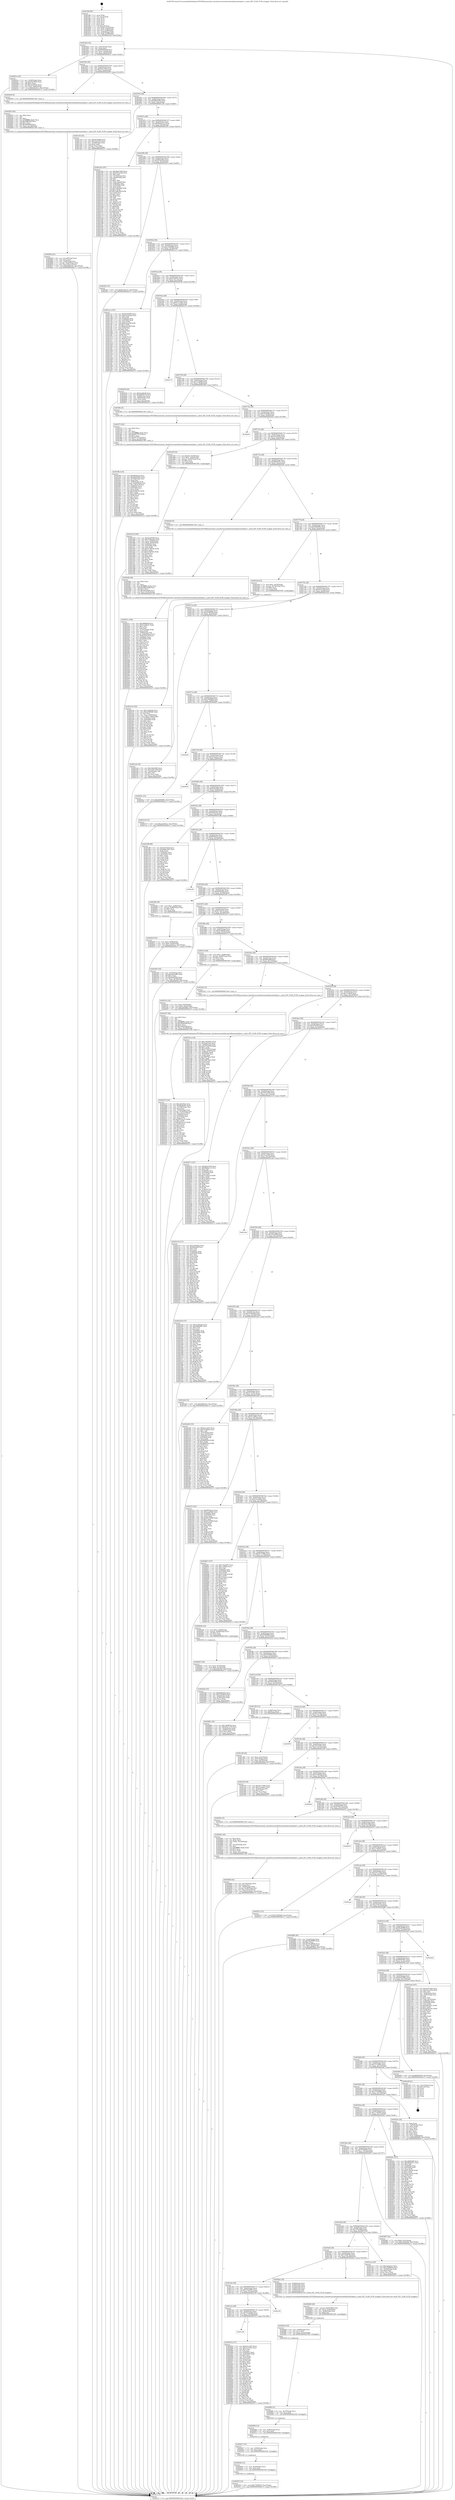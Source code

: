digraph "0x4015f0" {
  label = "0x4015f0 (/mnt/c/Users/mathe/Desktop/tcc/POCII/binaries/extr_linuxdriversnetethernetmellanoxmlx4port.c_mlx4_SET_VLAN_FLTR_wrapper_Final-ollvm.out::main(0))"
  labelloc = "t"
  node[shape=record]

  Entry [label="",width=0.3,height=0.3,shape=circle,fillcolor=black,style=filled]
  "0x401622" [label="{
     0x401622 [32]\l
     | [instrs]\l
     &nbsp;&nbsp;0x401622 \<+6\>: mov -0xac(%rbp),%eax\l
     &nbsp;&nbsp;0x401628 \<+2\>: mov %eax,%ecx\l
     &nbsp;&nbsp;0x40162a \<+6\>: sub $0x80950394,%ecx\l
     &nbsp;&nbsp;0x401630 \<+6\>: mov %eax,-0xb0(%rbp)\l
     &nbsp;&nbsp;0x401636 \<+6\>: mov %ecx,-0xb4(%rbp)\l
     &nbsp;&nbsp;0x40163c \<+6\>: je 000000000040201e \<main+0xa2e\>\l
  }"]
  "0x40201e" [label="{
     0x40201e [34]\l
     | [instrs]\l
     &nbsp;&nbsp;0x40201e \<+3\>: mov -0x64(%rbp),%eax\l
     &nbsp;&nbsp;0x402021 \<+5\>: sub $0x24e54f3e,%eax\l
     &nbsp;&nbsp;0x402026 \<+3\>: add $0x1,%eax\l
     &nbsp;&nbsp;0x402029 \<+5\>: add $0x24e54f3e,%eax\l
     &nbsp;&nbsp;0x40202e \<+3\>: mov %eax,-0x64(%rbp)\l
     &nbsp;&nbsp;0x402031 \<+10\>: movl $0xf346331e,-0xac(%rbp)\l
     &nbsp;&nbsp;0x40203b \<+5\>: jmp 0000000000402c7c \<main+0x168c\>\l
  }"]
  "0x401642" [label="{
     0x401642 [28]\l
     | [instrs]\l
     &nbsp;&nbsp;0x401642 \<+5\>: jmp 0000000000401647 \<main+0x57\>\l
     &nbsp;&nbsp;0x401647 \<+6\>: mov -0xb0(%rbp),%eax\l
     &nbsp;&nbsp;0x40164d \<+5\>: sub $0x835c1476,%eax\l
     &nbsp;&nbsp;0x401652 \<+6\>: mov %eax,-0xb8(%rbp)\l
     &nbsp;&nbsp;0x401658 \<+6\>: je 0000000000402830 \<main+0x1240\>\l
  }"]
  Exit [label="",width=0.3,height=0.3,shape=circle,fillcolor=black,style=filled,peripheries=2]
  "0x402830" [label="{
     0x402830 [5]\l
     | [instrs]\l
     &nbsp;&nbsp;0x402830 \<+5\>: call 0000000000401160 \<next_i\>\l
     | [calls]\l
     &nbsp;&nbsp;0x401160 \{1\} (/mnt/c/Users/mathe/Desktop/tcc/POCII/binaries/extr_linuxdriversnetethernetmellanoxmlx4port.c_mlx4_SET_VLAN_FLTR_wrapper_Final-ollvm.out::next_i)\l
  }"]
  "0x40165e" [label="{
     0x40165e [28]\l
     | [instrs]\l
     &nbsp;&nbsp;0x40165e \<+5\>: jmp 0000000000401663 \<main+0x73\>\l
     &nbsp;&nbsp;0x401663 \<+6\>: mov -0xb0(%rbp),%eax\l
     &nbsp;&nbsp;0x401669 \<+5\>: sub $0x866c0a95,%eax\l
     &nbsp;&nbsp;0x40166e \<+6\>: mov %eax,-0xbc(%rbp)\l
     &nbsp;&nbsp;0x401674 \<+6\>: je 0000000000401c50 \<main+0x660\>\l
  }"]
  "0x401c46" [label="{
     0x401c46\l
  }", style=dashed]
  "0x401c50" [label="{
     0x401c50 [30]\l
     | [instrs]\l
     &nbsp;&nbsp;0x401c50 \<+5\>: mov $0x2f54ad8d,%eax\l
     &nbsp;&nbsp;0x401c55 \<+5\>: mov $0x15ea32f3,%ecx\l
     &nbsp;&nbsp;0x401c5a \<+3\>: mov -0x38(%rbp),%edx\l
     &nbsp;&nbsp;0x401c5d \<+3\>: cmp $0x2,%edx\l
     &nbsp;&nbsp;0x401c60 \<+3\>: cmovne %ecx,%eax\l
     &nbsp;&nbsp;0x401c63 \<+6\>: mov %eax,-0xac(%rbp)\l
     &nbsp;&nbsp;0x401c69 \<+5\>: jmp 0000000000402c7c \<main+0x168c\>\l
  }"]
  "0x40167a" [label="{
     0x40167a [28]\l
     | [instrs]\l
     &nbsp;&nbsp;0x40167a \<+5\>: jmp 000000000040167f \<main+0x8f\>\l
     &nbsp;&nbsp;0x40167f \<+6\>: mov -0xb0(%rbp),%eax\l
     &nbsp;&nbsp;0x401685 \<+5\>: sub $0x9bbb21c2,%eax\l
     &nbsp;&nbsp;0x40168a \<+6\>: mov %eax,-0xc0(%rbp)\l
     &nbsp;&nbsp;0x401690 \<+6\>: je 0000000000402104 \<main+0xb14\>\l
  }"]
  "0x402c7c" [label="{
     0x402c7c [5]\l
     | [instrs]\l
     &nbsp;&nbsp;0x402c7c \<+5\>: jmp 0000000000401622 \<main+0x32\>\l
  }"]
  "0x4015f0" [label="{
     0x4015f0 [50]\l
     | [instrs]\l
     &nbsp;&nbsp;0x4015f0 \<+1\>: push %rbp\l
     &nbsp;&nbsp;0x4015f1 \<+3\>: mov %rsp,%rbp\l
     &nbsp;&nbsp;0x4015f4 \<+2\>: push %r15\l
     &nbsp;&nbsp;0x4015f6 \<+2\>: push %r14\l
     &nbsp;&nbsp;0x4015f8 \<+2\>: push %r13\l
     &nbsp;&nbsp;0x4015fa \<+2\>: push %r12\l
     &nbsp;&nbsp;0x4015fc \<+1\>: push %rbx\l
     &nbsp;&nbsp;0x4015fd \<+7\>: sub $0x1a8,%rsp\l
     &nbsp;&nbsp;0x401604 \<+7\>: movl $0x0,-0x3c(%rbp)\l
     &nbsp;&nbsp;0x40160b \<+3\>: mov %edi,-0x40(%rbp)\l
     &nbsp;&nbsp;0x40160e \<+4\>: mov %rsi,-0x48(%rbp)\l
     &nbsp;&nbsp;0x401612 \<+3\>: mov -0x40(%rbp),%edi\l
     &nbsp;&nbsp;0x401615 \<+3\>: mov %edi,-0x38(%rbp)\l
     &nbsp;&nbsp;0x401618 \<+10\>: movl $0x866c0a95,-0xac(%rbp)\l
  }"]
  "0x40297d" [label="{
     0x40297d [137]\l
     | [instrs]\l
     &nbsp;&nbsp;0x40297d \<+5\>: mov $0xb3c1c643,%eax\l
     &nbsp;&nbsp;0x402982 \<+5\>: mov $0x21237fec,%ecx\l
     &nbsp;&nbsp;0x402987 \<+2\>: mov $0x1,%dl\l
     &nbsp;&nbsp;0x402989 \<+2\>: xor %esi,%esi\l
     &nbsp;&nbsp;0x40298b \<+7\>: mov 0x40505c,%edi\l
     &nbsp;&nbsp;0x402992 \<+8\>: mov 0x405060,%r8d\l
     &nbsp;&nbsp;0x40299a \<+3\>: sub $0x1,%esi\l
     &nbsp;&nbsp;0x40299d \<+3\>: mov %edi,%r9d\l
     &nbsp;&nbsp;0x4029a0 \<+3\>: add %esi,%r9d\l
     &nbsp;&nbsp;0x4029a3 \<+4\>: imul %r9d,%edi\l
     &nbsp;&nbsp;0x4029a7 \<+3\>: and $0x1,%edi\l
     &nbsp;&nbsp;0x4029aa \<+3\>: cmp $0x0,%edi\l
     &nbsp;&nbsp;0x4029ad \<+4\>: sete %r10b\l
     &nbsp;&nbsp;0x4029b1 \<+4\>: cmp $0xa,%r8d\l
     &nbsp;&nbsp;0x4029b5 \<+4\>: setl %r11b\l
     &nbsp;&nbsp;0x4029b9 \<+3\>: mov %r10b,%bl\l
     &nbsp;&nbsp;0x4029bc \<+3\>: xor $0xff,%bl\l
     &nbsp;&nbsp;0x4029bf \<+3\>: mov %r11b,%r14b\l
     &nbsp;&nbsp;0x4029c2 \<+4\>: xor $0xff,%r14b\l
     &nbsp;&nbsp;0x4029c6 \<+3\>: xor $0x1,%dl\l
     &nbsp;&nbsp;0x4029c9 \<+3\>: mov %bl,%r15b\l
     &nbsp;&nbsp;0x4029cc \<+4\>: and $0xff,%r15b\l
     &nbsp;&nbsp;0x4029d0 \<+3\>: and %dl,%r10b\l
     &nbsp;&nbsp;0x4029d3 \<+3\>: mov %r14b,%r12b\l
     &nbsp;&nbsp;0x4029d6 \<+4\>: and $0xff,%r12b\l
     &nbsp;&nbsp;0x4029da \<+3\>: and %dl,%r11b\l
     &nbsp;&nbsp;0x4029dd \<+3\>: or %r10b,%r15b\l
     &nbsp;&nbsp;0x4029e0 \<+3\>: or %r11b,%r12b\l
     &nbsp;&nbsp;0x4029e3 \<+3\>: xor %r12b,%r15b\l
     &nbsp;&nbsp;0x4029e6 \<+3\>: or %r14b,%bl\l
     &nbsp;&nbsp;0x4029e9 \<+3\>: xor $0xff,%bl\l
     &nbsp;&nbsp;0x4029ec \<+3\>: or $0x1,%dl\l
     &nbsp;&nbsp;0x4029ef \<+2\>: and %dl,%bl\l
     &nbsp;&nbsp;0x4029f1 \<+3\>: or %bl,%r15b\l
     &nbsp;&nbsp;0x4029f4 \<+4\>: test $0x1,%r15b\l
     &nbsp;&nbsp;0x4029f8 \<+3\>: cmovne %ecx,%eax\l
     &nbsp;&nbsp;0x4029fb \<+6\>: mov %eax,-0xac(%rbp)\l
     &nbsp;&nbsp;0x402a01 \<+5\>: jmp 0000000000402c7c \<main+0x168c\>\l
  }"]
  "0x402104" [label="{
     0x402104 [167]\l
     | [instrs]\l
     &nbsp;&nbsp;0x402104 \<+5\>: mov $0x4bde10d4,%eax\l
     &nbsp;&nbsp;0x402109 \<+5\>: mov $0xe031a526,%ecx\l
     &nbsp;&nbsp;0x40210e \<+2\>: mov $0x1,%dl\l
     &nbsp;&nbsp;0x402110 \<+3\>: mov -0x74(%rbp),%esi\l
     &nbsp;&nbsp;0x402113 \<+3\>: cmp -0x68(%rbp),%esi\l
     &nbsp;&nbsp;0x402116 \<+4\>: setl %dil\l
     &nbsp;&nbsp;0x40211a \<+4\>: and $0x1,%dil\l
     &nbsp;&nbsp;0x40211e \<+4\>: mov %dil,-0x2d(%rbp)\l
     &nbsp;&nbsp;0x402122 \<+7\>: mov 0x40505c,%esi\l
     &nbsp;&nbsp;0x402129 \<+8\>: mov 0x405060,%r8d\l
     &nbsp;&nbsp;0x402131 \<+3\>: mov %esi,%r9d\l
     &nbsp;&nbsp;0x402134 \<+7\>: sub $0x7e8b3fe8,%r9d\l
     &nbsp;&nbsp;0x40213b \<+4\>: sub $0x1,%r9d\l
     &nbsp;&nbsp;0x40213f \<+7\>: add $0x7e8b3fe8,%r9d\l
     &nbsp;&nbsp;0x402146 \<+4\>: imul %r9d,%esi\l
     &nbsp;&nbsp;0x40214a \<+3\>: and $0x1,%esi\l
     &nbsp;&nbsp;0x40214d \<+3\>: cmp $0x0,%esi\l
     &nbsp;&nbsp;0x402150 \<+4\>: sete %dil\l
     &nbsp;&nbsp;0x402154 \<+4\>: cmp $0xa,%r8d\l
     &nbsp;&nbsp;0x402158 \<+4\>: setl %r10b\l
     &nbsp;&nbsp;0x40215c \<+3\>: mov %dil,%r11b\l
     &nbsp;&nbsp;0x40215f \<+4\>: xor $0xff,%r11b\l
     &nbsp;&nbsp;0x402163 \<+3\>: mov %r10b,%bl\l
     &nbsp;&nbsp;0x402166 \<+3\>: xor $0xff,%bl\l
     &nbsp;&nbsp;0x402169 \<+3\>: xor $0x1,%dl\l
     &nbsp;&nbsp;0x40216c \<+3\>: mov %r11b,%r14b\l
     &nbsp;&nbsp;0x40216f \<+4\>: and $0xff,%r14b\l
     &nbsp;&nbsp;0x402173 \<+3\>: and %dl,%dil\l
     &nbsp;&nbsp;0x402176 \<+3\>: mov %bl,%r15b\l
     &nbsp;&nbsp;0x402179 \<+4\>: and $0xff,%r15b\l
     &nbsp;&nbsp;0x40217d \<+3\>: and %dl,%r10b\l
     &nbsp;&nbsp;0x402180 \<+3\>: or %dil,%r14b\l
     &nbsp;&nbsp;0x402183 \<+3\>: or %r10b,%r15b\l
     &nbsp;&nbsp;0x402186 \<+3\>: xor %r15b,%r14b\l
     &nbsp;&nbsp;0x402189 \<+3\>: or %bl,%r11b\l
     &nbsp;&nbsp;0x40218c \<+4\>: xor $0xff,%r11b\l
     &nbsp;&nbsp;0x402190 \<+3\>: or $0x1,%dl\l
     &nbsp;&nbsp;0x402193 \<+3\>: and %dl,%r11b\l
     &nbsp;&nbsp;0x402196 \<+3\>: or %r11b,%r14b\l
     &nbsp;&nbsp;0x402199 \<+4\>: test $0x1,%r14b\l
     &nbsp;&nbsp;0x40219d \<+3\>: cmovne %ecx,%eax\l
     &nbsp;&nbsp;0x4021a0 \<+6\>: mov %eax,-0xac(%rbp)\l
     &nbsp;&nbsp;0x4021a6 \<+5\>: jmp 0000000000402c7c \<main+0x168c\>\l
  }"]
  "0x401696" [label="{
     0x401696 [28]\l
     | [instrs]\l
     &nbsp;&nbsp;0x401696 \<+5\>: jmp 000000000040169b \<main+0xab\>\l
     &nbsp;&nbsp;0x40169b \<+6\>: mov -0xb0(%rbp),%eax\l
     &nbsp;&nbsp;0x4016a1 \<+5\>: sub $0x9f59ed9a,%eax\l
     &nbsp;&nbsp;0x4016a6 \<+6\>: mov %eax,-0xc4(%rbp)\l
     &nbsp;&nbsp;0x4016ac \<+6\>: je 00000000004022f3 \<main+0xd03\>\l
  }"]
  "0x401c2a" [label="{
     0x401c2a [28]\l
     | [instrs]\l
     &nbsp;&nbsp;0x401c2a \<+5\>: jmp 0000000000401c2f \<main+0x63f\>\l
     &nbsp;&nbsp;0x401c2f \<+6\>: mov -0xb0(%rbp),%eax\l
     &nbsp;&nbsp;0x401c35 \<+5\>: sub $0x7e5a42bb,%eax\l
     &nbsp;&nbsp;0x401c3a \<+6\>: mov %eax,-0x190(%rbp)\l
     &nbsp;&nbsp;0x401c40 \<+6\>: je 000000000040297d \<main+0x138d\>\l
  }"]
  "0x4022f3" [label="{
     0x4022f3 [15]\l
     | [instrs]\l
     &nbsp;&nbsp;0x4022f3 \<+10\>: movl $0xfe72d115,-0xac(%rbp)\l
     &nbsp;&nbsp;0x4022fd \<+5\>: jmp 0000000000402c7c \<main+0x168c\>\l
  }"]
  "0x4016b2" [label="{
     0x4016b2 [28]\l
     | [instrs]\l
     &nbsp;&nbsp;0x4016b2 \<+5\>: jmp 00000000004016b7 \<main+0xc7\>\l
     &nbsp;&nbsp;0x4016b7 \<+6\>: mov -0xb0(%rbp),%eax\l
     &nbsp;&nbsp;0x4016bd \<+5\>: sub $0xa1698db9,%eax\l
     &nbsp;&nbsp;0x4016c2 \<+6\>: mov %eax,-0xc8(%rbp)\l
     &nbsp;&nbsp;0x4016c8 \<+6\>: je 0000000000401ccc \<main+0x6dc\>\l
  }"]
  "0x402c50" [label="{
     0x402c50\l
  }", style=dashed]
  "0x401ccc" [label="{
     0x401ccc [147]\l
     | [instrs]\l
     &nbsp;&nbsp;0x401ccc \<+5\>: mov $0x60a95999,%eax\l
     &nbsp;&nbsp;0x401cd1 \<+5\>: mov $0xcbe1824d,%ecx\l
     &nbsp;&nbsp;0x401cd6 \<+2\>: mov $0x1,%dl\l
     &nbsp;&nbsp;0x401cd8 \<+7\>: mov 0x40505c,%esi\l
     &nbsp;&nbsp;0x401cdf \<+7\>: mov 0x405060,%edi\l
     &nbsp;&nbsp;0x401ce6 \<+3\>: mov %esi,%r8d\l
     &nbsp;&nbsp;0x401ce9 \<+7\>: add $0x9ce5a3f8,%r8d\l
     &nbsp;&nbsp;0x401cf0 \<+4\>: sub $0x1,%r8d\l
     &nbsp;&nbsp;0x401cf4 \<+7\>: sub $0x9ce5a3f8,%r8d\l
     &nbsp;&nbsp;0x401cfb \<+4\>: imul %r8d,%esi\l
     &nbsp;&nbsp;0x401cff \<+3\>: and $0x1,%esi\l
     &nbsp;&nbsp;0x401d02 \<+3\>: cmp $0x0,%esi\l
     &nbsp;&nbsp;0x401d05 \<+4\>: sete %r9b\l
     &nbsp;&nbsp;0x401d09 \<+3\>: cmp $0xa,%edi\l
     &nbsp;&nbsp;0x401d0c \<+4\>: setl %r10b\l
     &nbsp;&nbsp;0x401d10 \<+3\>: mov %r9b,%r11b\l
     &nbsp;&nbsp;0x401d13 \<+4\>: xor $0xff,%r11b\l
     &nbsp;&nbsp;0x401d17 \<+3\>: mov %r10b,%bl\l
     &nbsp;&nbsp;0x401d1a \<+3\>: xor $0xff,%bl\l
     &nbsp;&nbsp;0x401d1d \<+3\>: xor $0x0,%dl\l
     &nbsp;&nbsp;0x401d20 \<+3\>: mov %r11b,%r14b\l
     &nbsp;&nbsp;0x401d23 \<+4\>: and $0x0,%r14b\l
     &nbsp;&nbsp;0x401d27 \<+3\>: and %dl,%r9b\l
     &nbsp;&nbsp;0x401d2a \<+3\>: mov %bl,%r15b\l
     &nbsp;&nbsp;0x401d2d \<+4\>: and $0x0,%r15b\l
     &nbsp;&nbsp;0x401d31 \<+3\>: and %dl,%r10b\l
     &nbsp;&nbsp;0x401d34 \<+3\>: or %r9b,%r14b\l
     &nbsp;&nbsp;0x401d37 \<+3\>: or %r10b,%r15b\l
     &nbsp;&nbsp;0x401d3a \<+3\>: xor %r15b,%r14b\l
     &nbsp;&nbsp;0x401d3d \<+3\>: or %bl,%r11b\l
     &nbsp;&nbsp;0x401d40 \<+4\>: xor $0xff,%r11b\l
     &nbsp;&nbsp;0x401d44 \<+3\>: or $0x0,%dl\l
     &nbsp;&nbsp;0x401d47 \<+3\>: and %dl,%r11b\l
     &nbsp;&nbsp;0x401d4a \<+3\>: or %r11b,%r14b\l
     &nbsp;&nbsp;0x401d4d \<+4\>: test $0x1,%r14b\l
     &nbsp;&nbsp;0x401d51 \<+3\>: cmovne %ecx,%eax\l
     &nbsp;&nbsp;0x401d54 \<+6\>: mov %eax,-0xac(%rbp)\l
     &nbsp;&nbsp;0x401d5a \<+5\>: jmp 0000000000402c7c \<main+0x168c\>\l
  }"]
  "0x4016ce" [label="{
     0x4016ce [28]\l
     | [instrs]\l
     &nbsp;&nbsp;0x4016ce \<+5\>: jmp 00000000004016d3 \<main+0xe3\>\l
     &nbsp;&nbsp;0x4016d3 \<+6\>: mov -0xb0(%rbp),%eax\l
     &nbsp;&nbsp;0x4016d9 \<+5\>: sub $0xa21647ac,%eax\l
     &nbsp;&nbsp;0x4016de \<+6\>: mov %eax,-0xcc(%rbp)\l
     &nbsp;&nbsp;0x4016e4 \<+6\>: je 0000000000402638 \<main+0x1048\>\l
  }"]
  "0x402935" [label="{
     0x402935 [15]\l
     | [instrs]\l
     &nbsp;&nbsp;0x402935 \<+10\>: movl $0x77094933,-0xac(%rbp)\l
     &nbsp;&nbsp;0x40293f \<+5\>: jmp 0000000000402c7c \<main+0x168c\>\l
  }"]
  "0x402638" [label="{
     0x402638 [36]\l
     | [instrs]\l
     &nbsp;&nbsp;0x402638 \<+5\>: mov $0xfeaddb28,%eax\l
     &nbsp;&nbsp;0x40263d \<+5\>: mov $0x46929578,%ecx\l
     &nbsp;&nbsp;0x402642 \<+6\>: mov -0x94(%rbp),%edx\l
     &nbsp;&nbsp;0x402648 \<+6\>: cmp -0x88(%rbp),%edx\l
     &nbsp;&nbsp;0x40264e \<+3\>: cmovl %ecx,%eax\l
     &nbsp;&nbsp;0x402651 \<+6\>: mov %eax,-0xac(%rbp)\l
     &nbsp;&nbsp;0x402657 \<+5\>: jmp 0000000000402c7c \<main+0x168c\>\l
  }"]
  "0x4016ea" [label="{
     0x4016ea [28]\l
     | [instrs]\l
     &nbsp;&nbsp;0x4016ea \<+5\>: jmp 00000000004016ef \<main+0xff\>\l
     &nbsp;&nbsp;0x4016ef \<+6\>: mov -0xb0(%rbp),%eax\l
     &nbsp;&nbsp;0x4016f5 \<+5\>: sub $0xb3c1c643,%eax\l
     &nbsp;&nbsp;0x4016fa \<+6\>: mov %eax,-0xd0(%rbp)\l
     &nbsp;&nbsp;0x401700 \<+6\>: je 0000000000402c72 \<main+0x1682\>\l
  }"]
  "0x402926" [label="{
     0x402926 [15]\l
     | [instrs]\l
     &nbsp;&nbsp;0x402926 \<+7\>: mov -0xa0(%rbp),%rcx\l
     &nbsp;&nbsp;0x40292d \<+3\>: mov %rcx,%rdi\l
     &nbsp;&nbsp;0x402930 \<+5\>: call 0000000000401030 \<free@plt\>\l
     | [calls]\l
     &nbsp;&nbsp;0x401030 \{1\} (unknown)\l
  }"]
  "0x402c72" [label="{
     0x402c72\l
  }", style=dashed]
  "0x401706" [label="{
     0x401706 [28]\l
     | [instrs]\l
     &nbsp;&nbsp;0x401706 \<+5\>: jmp 000000000040170b \<main+0x11b\>\l
     &nbsp;&nbsp;0x40170b \<+6\>: mov -0xb0(%rbp),%eax\l
     &nbsp;&nbsp;0x401711 \<+5\>: sub $0xc1a40bf2,%eax\l
     &nbsp;&nbsp;0x401716 \<+6\>: mov %eax,-0xd4(%rbp)\l
     &nbsp;&nbsp;0x40171c \<+6\>: je 0000000000401f6e \<main+0x97e\>\l
  }"]
  "0x402917" [label="{
     0x402917 [15]\l
     | [instrs]\l
     &nbsp;&nbsp;0x402917 \<+7\>: mov -0x90(%rbp),%rcx\l
     &nbsp;&nbsp;0x40291e \<+3\>: mov %rcx,%rdi\l
     &nbsp;&nbsp;0x402921 \<+5\>: call 0000000000401030 \<free@plt\>\l
     | [calls]\l
     &nbsp;&nbsp;0x401030 \{1\} (unknown)\l
  }"]
  "0x401f6e" [label="{
     0x401f6e [5]\l
     | [instrs]\l
     &nbsp;&nbsp;0x401f6e \<+5\>: call 0000000000401160 \<next_i\>\l
     | [calls]\l
     &nbsp;&nbsp;0x401160 \{1\} (/mnt/c/Users/mathe/Desktop/tcc/POCII/binaries/extr_linuxdriversnetethernetmellanoxmlx4port.c_mlx4_SET_VLAN_FLTR_wrapper_Final-ollvm.out::next_i)\l
  }"]
  "0x401722" [label="{
     0x401722 [28]\l
     | [instrs]\l
     &nbsp;&nbsp;0x401722 \<+5\>: jmp 0000000000401727 \<main+0x137\>\l
     &nbsp;&nbsp;0x401727 \<+6\>: mov -0xb0(%rbp),%eax\l
     &nbsp;&nbsp;0x40172d \<+5\>: sub $0xcb55e8ea,%eax\l
     &nbsp;&nbsp;0x401732 \<+6\>: mov %eax,-0xd8(%rbp)\l
     &nbsp;&nbsp;0x401738 \<+6\>: je 0000000000402b5f \<main+0x156f\>\l
  }"]
  "0x40290b" [label="{
     0x40290b [12]\l
     | [instrs]\l
     &nbsp;&nbsp;0x40290b \<+4\>: mov -0x80(%rbp),%rcx\l
     &nbsp;&nbsp;0x40290f \<+3\>: mov %rcx,%rdi\l
     &nbsp;&nbsp;0x402912 \<+5\>: call 0000000000401030 \<free@plt\>\l
     | [calls]\l
     &nbsp;&nbsp;0x401030 \{1\} (unknown)\l
  }"]
  "0x402b5f" [label="{
     0x402b5f\l
  }", style=dashed]
  "0x40173e" [label="{
     0x40173e [28]\l
     | [instrs]\l
     &nbsp;&nbsp;0x40173e \<+5\>: jmp 0000000000401743 \<main+0x153\>\l
     &nbsp;&nbsp;0x401743 \<+6\>: mov -0xb0(%rbp),%eax\l
     &nbsp;&nbsp;0x401749 \<+5\>: sub $0xcbe1824d,%eax\l
     &nbsp;&nbsp;0x40174e \<+6\>: mov %eax,-0xdc(%rbp)\l
     &nbsp;&nbsp;0x401754 \<+6\>: je 0000000000401d5f \<main+0x76f\>\l
  }"]
  "0x4028ff" [label="{
     0x4028ff [12]\l
     | [instrs]\l
     &nbsp;&nbsp;0x4028ff \<+4\>: mov -0x70(%rbp),%rcx\l
     &nbsp;&nbsp;0x402903 \<+3\>: mov %rcx,%rdi\l
     &nbsp;&nbsp;0x402906 \<+5\>: call 0000000000401030 \<free@plt\>\l
     | [calls]\l
     &nbsp;&nbsp;0x401030 \{1\} (unknown)\l
  }"]
  "0x401d5f" [label="{
     0x401d5f [30]\l
     | [instrs]\l
     &nbsp;&nbsp;0x401d5f \<+7\>: movl $0x64,-0x50(%rbp)\l
     &nbsp;&nbsp;0x401d66 \<+7\>: movl $0x1,-0x54(%rbp)\l
     &nbsp;&nbsp;0x401d6d \<+4\>: movslq -0x54(%rbp),%rax\l
     &nbsp;&nbsp;0x401d71 \<+4\>: shl $0x2,%rax\l
     &nbsp;&nbsp;0x401d75 \<+3\>: mov %rax,%rdi\l
     &nbsp;&nbsp;0x401d78 \<+5\>: call 0000000000401050 \<malloc@plt\>\l
     | [calls]\l
     &nbsp;&nbsp;0x401050 \{1\} (unknown)\l
  }"]
  "0x40175a" [label="{
     0x40175a [28]\l
     | [instrs]\l
     &nbsp;&nbsp;0x40175a \<+5\>: jmp 000000000040175f \<main+0x16f\>\l
     &nbsp;&nbsp;0x40175f \<+6\>: mov -0xb0(%rbp),%eax\l
     &nbsp;&nbsp;0x401765 \<+5\>: sub $0xd665e07c,%eax\l
     &nbsp;&nbsp;0x40176a \<+6\>: mov %eax,-0xe0(%rbp)\l
     &nbsp;&nbsp;0x401770 \<+6\>: je 00000000004024ef \<main+0xeff\>\l
  }"]
  "0x4028ed" [label="{
     0x4028ed [18]\l
     | [instrs]\l
     &nbsp;&nbsp;0x4028ed \<+4\>: mov -0x60(%rbp),%rcx\l
     &nbsp;&nbsp;0x4028f1 \<+3\>: mov %rcx,%rdi\l
     &nbsp;&nbsp;0x4028f4 \<+6\>: mov %eax,-0x1ac(%rbp)\l
     &nbsp;&nbsp;0x4028fa \<+5\>: call 0000000000401030 \<free@plt\>\l
     | [calls]\l
     &nbsp;&nbsp;0x401030 \{1\} (unknown)\l
  }"]
  "0x4024ef" [label="{
     0x4024ef [5]\l
     | [instrs]\l
     &nbsp;&nbsp;0x4024ef \<+5\>: call 0000000000401160 \<next_i\>\l
     | [calls]\l
     &nbsp;&nbsp;0x401160 \{1\} (/mnt/c/Users/mathe/Desktop/tcc/POCII/binaries/extr_linuxdriversnetethernetmellanoxmlx4port.c_mlx4_SET_VLAN_FLTR_wrapper_Final-ollvm.out::next_i)\l
  }"]
  "0x401776" [label="{
     0x401776 [28]\l
     | [instrs]\l
     &nbsp;&nbsp;0x401776 \<+5\>: jmp 000000000040177b \<main+0x18b\>\l
     &nbsp;&nbsp;0x40177b \<+6\>: mov -0xb0(%rbp),%eax\l
     &nbsp;&nbsp;0x401781 \<+5\>: sub $0xd946df91,%eax\l
     &nbsp;&nbsp;0x401786 \<+6\>: mov %eax,-0xe4(%rbp)\l
     &nbsp;&nbsp;0x40178c \<+6\>: je 00000000004023ad \<main+0xdbd\>\l
  }"]
  "0x4028d0" [label="{
     0x4028d0 [29]\l
     | [instrs]\l
     &nbsp;&nbsp;0x4028d0 \<+10\>: movabs $0x4030b6,%rdi\l
     &nbsp;&nbsp;0x4028da \<+6\>: mov %eax,-0xa8(%rbp)\l
     &nbsp;&nbsp;0x4028e0 \<+6\>: mov -0xa8(%rbp),%esi\l
     &nbsp;&nbsp;0x4028e6 \<+2\>: mov $0x0,%al\l
     &nbsp;&nbsp;0x4028e8 \<+5\>: call 0000000000401040 \<printf@plt\>\l
     | [calls]\l
     &nbsp;&nbsp;0x401040 \{1\} (unknown)\l
  }"]
  "0x4023ad" [label="{
     0x4023ad [23]\l
     | [instrs]\l
     &nbsp;&nbsp;0x4023ad \<+7\>: movl $0x1,-0x78(%rbp)\l
     &nbsp;&nbsp;0x4023b4 \<+4\>: movslq -0x78(%rbp),%rax\l
     &nbsp;&nbsp;0x4023b8 \<+4\>: shl $0x2,%rax\l
     &nbsp;&nbsp;0x4023bc \<+3\>: mov %rax,%rdi\l
     &nbsp;&nbsp;0x4023bf \<+5\>: call 0000000000401050 \<malloc@plt\>\l
     | [calls]\l
     &nbsp;&nbsp;0x401050 \{1\} (unknown)\l
  }"]
  "0x401792" [label="{
     0x401792 [28]\l
     | [instrs]\l
     &nbsp;&nbsp;0x401792 \<+5\>: jmp 0000000000401797 \<main+0x1a7\>\l
     &nbsp;&nbsp;0x401797 \<+6\>: mov -0xb0(%rbp),%eax\l
     &nbsp;&nbsp;0x40179d \<+5\>: sub $0xe031a526,%eax\l
     &nbsp;&nbsp;0x4017a2 \<+6\>: mov %eax,-0xe8(%rbp)\l
     &nbsp;&nbsp;0x4017a8 \<+6\>: je 00000000004021ab \<main+0xbbb\>\l
  }"]
  "0x401c0e" [label="{
     0x401c0e [28]\l
     | [instrs]\l
     &nbsp;&nbsp;0x401c0e \<+5\>: jmp 0000000000401c13 \<main+0x623\>\l
     &nbsp;&nbsp;0x401c13 \<+6\>: mov -0xb0(%rbp),%eax\l
     &nbsp;&nbsp;0x401c19 \<+5\>: sub $0x7c8a5091,%eax\l
     &nbsp;&nbsp;0x401c1e \<+6\>: mov %eax,-0x18c(%rbp)\l
     &nbsp;&nbsp;0x401c24 \<+6\>: je 0000000000402c50 \<main+0x1660\>\l
  }"]
  "0x4021ab" [label="{
     0x4021ab [30]\l
     | [instrs]\l
     &nbsp;&nbsp;0x4021ab \<+5\>: mov $0x164e26f4,%eax\l
     &nbsp;&nbsp;0x4021b0 \<+5\>: mov $0x1001a556,%ecx\l
     &nbsp;&nbsp;0x4021b5 \<+3\>: mov -0x2d(%rbp),%dl\l
     &nbsp;&nbsp;0x4021b8 \<+3\>: test $0x1,%dl\l
     &nbsp;&nbsp;0x4021bb \<+3\>: cmovne %ecx,%eax\l
     &nbsp;&nbsp;0x4021be \<+6\>: mov %eax,-0xac(%rbp)\l
     &nbsp;&nbsp;0x4021c4 \<+5\>: jmp 0000000000402c7c \<main+0x168c\>\l
  }"]
  "0x4017ae" [label="{
     0x4017ae [28]\l
     | [instrs]\l
     &nbsp;&nbsp;0x4017ae \<+5\>: jmp 00000000004017b3 \<main+0x1c3\>\l
     &nbsp;&nbsp;0x4017b3 \<+6\>: mov -0xb0(%rbp),%eax\l
     &nbsp;&nbsp;0x4017b9 \<+5\>: sub $0xe438f4d6,%eax\l
     &nbsp;&nbsp;0x4017be \<+6\>: mov %eax,-0xec(%rbp)\l
     &nbsp;&nbsp;0x4017c4 \<+6\>: je 000000000040242c \<main+0xe3c\>\l
  }"]
  "0x4028ae" [label="{
     0x4028ae [34]\l
     | [instrs]\l
     &nbsp;&nbsp;0x4028ae \<+4\>: mov -0x60(%rbp),%rdi\l
     &nbsp;&nbsp;0x4028b2 \<+3\>: mov -0x50(%rbp),%esi\l
     &nbsp;&nbsp;0x4028b5 \<+4\>: mov -0x70(%rbp),%rdx\l
     &nbsp;&nbsp;0x4028b9 \<+4\>: mov -0x80(%rbp),%rcx\l
     &nbsp;&nbsp;0x4028bd \<+7\>: mov -0x90(%rbp),%r8\l
     &nbsp;&nbsp;0x4028c4 \<+7\>: mov -0xa0(%rbp),%r9\l
     &nbsp;&nbsp;0x4028cb \<+5\>: call 00000000004015c0 \<mlx4_SET_VLAN_FLTR_wrapper\>\l
     | [calls]\l
     &nbsp;&nbsp;0x4015c0 \{1\} (/mnt/c/Users/mathe/Desktop/tcc/POCII/binaries/extr_linuxdriversnetethernetmellanoxmlx4port.c_mlx4_SET_VLAN_FLTR_wrapper_Final-ollvm.out::mlx4_SET_VLAN_FLTR_wrapper)\l
  }"]
  "0x40242c" [label="{
     0x40242c [15]\l
     | [instrs]\l
     &nbsp;&nbsp;0x40242c \<+10\>: movl $0x26956885,-0xac(%rbp)\l
     &nbsp;&nbsp;0x402436 \<+5\>: jmp 0000000000402c7c \<main+0x168c\>\l
  }"]
  "0x4017ca" [label="{
     0x4017ca [28]\l
     | [instrs]\l
     &nbsp;&nbsp;0x4017ca \<+5\>: jmp 00000000004017cf \<main+0x1df\>\l
     &nbsp;&nbsp;0x4017cf \<+6\>: mov -0xb0(%rbp),%eax\l
     &nbsp;&nbsp;0x4017d5 \<+5\>: sub $0xe96f4b89,%eax\l
     &nbsp;&nbsp;0x4017da \<+6\>: mov %eax,-0xf0(%rbp)\l
     &nbsp;&nbsp;0x4017e0 \<+6\>: je 0000000000402bf0 \<main+0x1600\>\l
  }"]
  "0x40285d" [label="{
     0x40285d [41]\l
     | [instrs]\l
     &nbsp;&nbsp;0x40285d \<+6\>: mov -0x1a8(%rbp),%ecx\l
     &nbsp;&nbsp;0x402863 \<+3\>: imul %eax,%ecx\l
     &nbsp;&nbsp;0x402866 \<+7\>: mov -0xa0(%rbp),%rsi\l
     &nbsp;&nbsp;0x40286d \<+7\>: movslq -0xa4(%rbp),%rdi\l
     &nbsp;&nbsp;0x402874 \<+3\>: mov %ecx,(%rsi,%rdi,4)\l
     &nbsp;&nbsp;0x402877 \<+10\>: movl $0x54fde7bc,-0xac(%rbp)\l
     &nbsp;&nbsp;0x402881 \<+5\>: jmp 0000000000402c7c \<main+0x168c\>\l
  }"]
  "0x402bf0" [label="{
     0x402bf0\l
  }", style=dashed]
  "0x4017e6" [label="{
     0x4017e6 [28]\l
     | [instrs]\l
     &nbsp;&nbsp;0x4017e6 \<+5\>: jmp 00000000004017eb \<main+0x1fb\>\l
     &nbsp;&nbsp;0x4017eb \<+6\>: mov -0xb0(%rbp),%eax\l
     &nbsp;&nbsp;0x4017f1 \<+5\>: sub $0xea6ae2c1,%eax\l
     &nbsp;&nbsp;0x4017f6 \<+6\>: mov %eax,-0xf4(%rbp)\l
     &nbsp;&nbsp;0x4017fc \<+6\>: je 0000000000402944 \<main+0x1354\>\l
  }"]
  "0x402835" [label="{
     0x402835 [40]\l
     | [instrs]\l
     &nbsp;&nbsp;0x402835 \<+5\>: mov $0x2,%ecx\l
     &nbsp;&nbsp;0x40283a \<+1\>: cltd\l
     &nbsp;&nbsp;0x40283b \<+2\>: idiv %ecx\l
     &nbsp;&nbsp;0x40283d \<+6\>: imul $0xfffffffe,%edx,%ecx\l
     &nbsp;&nbsp;0x402843 \<+6\>: sub $0x40f6545f,%ecx\l
     &nbsp;&nbsp;0x402849 \<+3\>: add $0x1,%ecx\l
     &nbsp;&nbsp;0x40284c \<+6\>: add $0x40f6545f,%ecx\l
     &nbsp;&nbsp;0x402852 \<+6\>: mov %ecx,-0x1a8(%rbp)\l
     &nbsp;&nbsp;0x402858 \<+5\>: call 0000000000401160 \<next_i\>\l
     | [calls]\l
     &nbsp;&nbsp;0x401160 \{1\} (/mnt/c/Users/mathe/Desktop/tcc/POCII/binaries/extr_linuxdriversnetethernetmellanoxmlx4port.c_mlx4_SET_VLAN_FLTR_wrapper_Final-ollvm.out::next_i)\l
  }"]
  "0x402944" [label="{
     0x402944\l
  }", style=dashed]
  "0x401802" [label="{
     0x401802 [28]\l
     | [instrs]\l
     &nbsp;&nbsp;0x401802 \<+5\>: jmp 0000000000401807 \<main+0x217\>\l
     &nbsp;&nbsp;0x401807 \<+6\>: mov -0xb0(%rbp),%eax\l
     &nbsp;&nbsp;0x40180d \<+5\>: sub $0xf2db35b4,%eax\l
     &nbsp;&nbsp;0x401812 \<+6\>: mov %eax,-0xf8(%rbp)\l
     &nbsp;&nbsp;0x401818 \<+6\>: je 00000000004027c0 \<main+0x11d0\>\l
  }"]
  "0x4027ec" [label="{
     0x4027ec [32]\l
     | [instrs]\l
     &nbsp;&nbsp;0x4027ec \<+7\>: mov %rax,-0xa0(%rbp)\l
     &nbsp;&nbsp;0x4027f3 \<+10\>: movl $0x0,-0xa4(%rbp)\l
     &nbsp;&nbsp;0x4027fd \<+10\>: movl $0x2d93ffa4,-0xac(%rbp)\l
     &nbsp;&nbsp;0x402807 \<+5\>: jmp 0000000000402c7c \<main+0x168c\>\l
  }"]
  "0x4027c0" [label="{
     0x4027c0 [15]\l
     | [instrs]\l
     &nbsp;&nbsp;0x4027c0 \<+10\>: movl $0xa21647ac,-0xac(%rbp)\l
     &nbsp;&nbsp;0x4027ca \<+5\>: jmp 0000000000402c7c \<main+0x168c\>\l
  }"]
  "0x40181e" [label="{
     0x40181e [28]\l
     | [instrs]\l
     &nbsp;&nbsp;0x40181e \<+5\>: jmp 0000000000401823 \<main+0x233\>\l
     &nbsp;&nbsp;0x401823 \<+6\>: mov -0xb0(%rbp),%eax\l
     &nbsp;&nbsp;0x401829 \<+5\>: sub $0xf346331e,%eax\l
     &nbsp;&nbsp;0x40182e \<+6\>: mov %eax,-0xfc(%rbp)\l
     &nbsp;&nbsp;0x401834 \<+6\>: je 0000000000401df8 \<main+0x808\>\l
  }"]
  "0x40268d" [label="{
     0x40268d [42]\l
     | [instrs]\l
     &nbsp;&nbsp;0x40268d \<+6\>: mov -0x1a4(%rbp),%ecx\l
     &nbsp;&nbsp;0x402693 \<+3\>: imul %eax,%ecx\l
     &nbsp;&nbsp;0x402696 \<+7\>: mov -0x90(%rbp),%rdi\l
     &nbsp;&nbsp;0x40269d \<+7\>: movslq -0x94(%rbp),%r8\l
     &nbsp;&nbsp;0x4026a4 \<+4\>: mov %ecx,(%rdi,%r8,4)\l
     &nbsp;&nbsp;0x4026a8 \<+10\>: movl $0x23ec4dbe,-0xac(%rbp)\l
     &nbsp;&nbsp;0x4026b2 \<+5\>: jmp 0000000000402c7c \<main+0x168c\>\l
  }"]
  "0x401df8" [label="{
     0x401df8 [86]\l
     | [instrs]\l
     &nbsp;&nbsp;0x401df8 \<+5\>: mov $0x52f770d4,%eax\l
     &nbsp;&nbsp;0x401dfd \<+5\>: mov $0x689979d7,%ecx\l
     &nbsp;&nbsp;0x401e02 \<+2\>: xor %edx,%edx\l
     &nbsp;&nbsp;0x401e04 \<+7\>: mov 0x40505c,%esi\l
     &nbsp;&nbsp;0x401e0b \<+7\>: mov 0x405060,%edi\l
     &nbsp;&nbsp;0x401e12 \<+3\>: sub $0x1,%edx\l
     &nbsp;&nbsp;0x401e15 \<+3\>: mov %esi,%r8d\l
     &nbsp;&nbsp;0x401e18 \<+3\>: add %edx,%r8d\l
     &nbsp;&nbsp;0x401e1b \<+4\>: imul %r8d,%esi\l
     &nbsp;&nbsp;0x401e1f \<+3\>: and $0x1,%esi\l
     &nbsp;&nbsp;0x401e22 \<+3\>: cmp $0x0,%esi\l
     &nbsp;&nbsp;0x401e25 \<+4\>: sete %r9b\l
     &nbsp;&nbsp;0x401e29 \<+3\>: cmp $0xa,%edi\l
     &nbsp;&nbsp;0x401e2c \<+4\>: setl %r10b\l
     &nbsp;&nbsp;0x401e30 \<+3\>: mov %r9b,%r11b\l
     &nbsp;&nbsp;0x401e33 \<+3\>: and %r10b,%r11b\l
     &nbsp;&nbsp;0x401e36 \<+3\>: xor %r10b,%r9b\l
     &nbsp;&nbsp;0x401e39 \<+3\>: or %r9b,%r11b\l
     &nbsp;&nbsp;0x401e3c \<+4\>: test $0x1,%r11b\l
     &nbsp;&nbsp;0x401e40 \<+3\>: cmovne %ecx,%eax\l
     &nbsp;&nbsp;0x401e43 \<+6\>: mov %eax,-0xac(%rbp)\l
     &nbsp;&nbsp;0x401e49 \<+5\>: jmp 0000000000402c7c \<main+0x168c\>\l
  }"]
  "0x40183a" [label="{
     0x40183a [28]\l
     | [instrs]\l
     &nbsp;&nbsp;0x40183a \<+5\>: jmp 000000000040183f \<main+0x24f\>\l
     &nbsp;&nbsp;0x40183f \<+6\>: mov -0xb0(%rbp),%eax\l
     &nbsp;&nbsp;0x401845 \<+5\>: sub $0xf605bec5,%eax\l
     &nbsp;&nbsp;0x40184a \<+6\>: mov %eax,-0x100(%rbp)\l
     &nbsp;&nbsp;0x401850 \<+6\>: je 0000000000402afb \<main+0x150b\>\l
  }"]
  "0x402661" [label="{
     0x402661 [44]\l
     | [instrs]\l
     &nbsp;&nbsp;0x402661 \<+2\>: xor %ecx,%ecx\l
     &nbsp;&nbsp;0x402663 \<+5\>: mov $0x2,%edx\l
     &nbsp;&nbsp;0x402668 \<+6\>: mov %edx,-0x1a0(%rbp)\l
     &nbsp;&nbsp;0x40266e \<+1\>: cltd\l
     &nbsp;&nbsp;0x40266f \<+6\>: mov -0x1a0(%rbp),%esi\l
     &nbsp;&nbsp;0x402675 \<+2\>: idiv %esi\l
     &nbsp;&nbsp;0x402677 \<+6\>: imul $0xfffffffe,%edx,%edx\l
     &nbsp;&nbsp;0x40267d \<+3\>: sub $0x1,%ecx\l
     &nbsp;&nbsp;0x402680 \<+2\>: sub %ecx,%edx\l
     &nbsp;&nbsp;0x402682 \<+6\>: mov %edx,-0x1a4(%rbp)\l
     &nbsp;&nbsp;0x402688 \<+5\>: call 0000000000401160 \<next_i\>\l
     | [calls]\l
     &nbsp;&nbsp;0x401160 \{1\} (/mnt/c/Users/mathe/Desktop/tcc/POCII/binaries/extr_linuxdriversnetethernetmellanoxmlx4port.c_mlx4_SET_VLAN_FLTR_wrapper_Final-ollvm.out::next_i)\l
  }"]
  "0x402afb" [label="{
     0x402afb\l
  }", style=dashed]
  "0x401856" [label="{
     0x401856 [28]\l
     | [instrs]\l
     &nbsp;&nbsp;0x401856 \<+5\>: jmp 000000000040185b \<main+0x26b\>\l
     &nbsp;&nbsp;0x40185b \<+6\>: mov -0xb0(%rbp),%eax\l
     &nbsp;&nbsp;0x401861 \<+5\>: sub $0xfbd624be,%eax\l
     &nbsp;&nbsp;0x401866 \<+6\>: mov %eax,-0x104(%rbp)\l
     &nbsp;&nbsp;0x40186c \<+6\>: je 00000000004025fb \<main+0x100b\>\l
  }"]
  "0x402618" [label="{
     0x402618 [32]\l
     | [instrs]\l
     &nbsp;&nbsp;0x402618 \<+7\>: mov %rax,-0x90(%rbp)\l
     &nbsp;&nbsp;0x40261f \<+10\>: movl $0x0,-0x94(%rbp)\l
     &nbsp;&nbsp;0x402629 \<+10\>: movl $0xa21647ac,-0xac(%rbp)\l
     &nbsp;&nbsp;0x402633 \<+5\>: jmp 0000000000402c7c \<main+0x168c\>\l
  }"]
  "0x4025fb" [label="{
     0x4025fb [29]\l
     | [instrs]\l
     &nbsp;&nbsp;0x4025fb \<+10\>: movl $0x1,-0x88(%rbp)\l
     &nbsp;&nbsp;0x402605 \<+7\>: movslq -0x88(%rbp),%rax\l
     &nbsp;&nbsp;0x40260c \<+4\>: shl $0x2,%rax\l
     &nbsp;&nbsp;0x402610 \<+3\>: mov %rax,%rdi\l
     &nbsp;&nbsp;0x402613 \<+5\>: call 0000000000401050 \<malloc@plt\>\l
     | [calls]\l
     &nbsp;&nbsp;0x401050 \{1\} (unknown)\l
  }"]
  "0x401872" [label="{
     0x401872 [28]\l
     | [instrs]\l
     &nbsp;&nbsp;0x401872 \<+5\>: jmp 0000000000401877 \<main+0x287\>\l
     &nbsp;&nbsp;0x401877 \<+6\>: mov -0xb0(%rbp),%eax\l
     &nbsp;&nbsp;0x40187d \<+5\>: sub $0xfe72d115,%eax\l
     &nbsp;&nbsp;0x401882 \<+6\>: mov %eax,-0x108(%rbp)\l
     &nbsp;&nbsp;0x401888 \<+6\>: je 0000000000402302 \<main+0xd12\>\l
  }"]
  "0x40251c" [label="{
     0x40251c [166]\l
     | [instrs]\l
     &nbsp;&nbsp;0x40251c \<+5\>: mov $0xe96f4b89,%ecx\l
     &nbsp;&nbsp;0x402521 \<+5\>: mov $0x512d8ad7,%edx\l
     &nbsp;&nbsp;0x402526 \<+3\>: mov $0x1,%sil\l
     &nbsp;&nbsp;0x402529 \<+2\>: xor %edi,%edi\l
     &nbsp;&nbsp;0x40252b \<+7\>: mov -0x19c(%rbp),%r8d\l
     &nbsp;&nbsp;0x402532 \<+4\>: imul %eax,%r8d\l
     &nbsp;&nbsp;0x402536 \<+4\>: mov -0x80(%rbp),%r9\l
     &nbsp;&nbsp;0x40253a \<+7\>: movslq -0x84(%rbp),%r10\l
     &nbsp;&nbsp;0x402541 \<+4\>: mov %r8d,(%r9,%r10,4)\l
     &nbsp;&nbsp;0x402545 \<+7\>: mov 0x40505c,%eax\l
     &nbsp;&nbsp;0x40254c \<+8\>: mov 0x405060,%r8d\l
     &nbsp;&nbsp;0x402554 \<+3\>: sub $0x1,%edi\l
     &nbsp;&nbsp;0x402557 \<+3\>: mov %eax,%r11d\l
     &nbsp;&nbsp;0x40255a \<+3\>: add %edi,%r11d\l
     &nbsp;&nbsp;0x40255d \<+4\>: imul %r11d,%eax\l
     &nbsp;&nbsp;0x402561 \<+3\>: and $0x1,%eax\l
     &nbsp;&nbsp;0x402564 \<+3\>: cmp $0x0,%eax\l
     &nbsp;&nbsp;0x402567 \<+3\>: sete %bl\l
     &nbsp;&nbsp;0x40256a \<+4\>: cmp $0xa,%r8d\l
     &nbsp;&nbsp;0x40256e \<+4\>: setl %r14b\l
     &nbsp;&nbsp;0x402572 \<+3\>: mov %bl,%r15b\l
     &nbsp;&nbsp;0x402575 \<+4\>: xor $0xff,%r15b\l
     &nbsp;&nbsp;0x402579 \<+3\>: mov %r14b,%r12b\l
     &nbsp;&nbsp;0x40257c \<+4\>: xor $0xff,%r12b\l
     &nbsp;&nbsp;0x402580 \<+4\>: xor $0x0,%sil\l
     &nbsp;&nbsp;0x402584 \<+3\>: mov %r15b,%r13b\l
     &nbsp;&nbsp;0x402587 \<+4\>: and $0x0,%r13b\l
     &nbsp;&nbsp;0x40258b \<+3\>: and %sil,%bl\l
     &nbsp;&nbsp;0x40258e \<+3\>: mov %r12b,%al\l
     &nbsp;&nbsp;0x402591 \<+2\>: and $0x0,%al\l
     &nbsp;&nbsp;0x402593 \<+3\>: and %sil,%r14b\l
     &nbsp;&nbsp;0x402596 \<+3\>: or %bl,%r13b\l
     &nbsp;&nbsp;0x402599 \<+3\>: or %r14b,%al\l
     &nbsp;&nbsp;0x40259c \<+3\>: xor %al,%r13b\l
     &nbsp;&nbsp;0x40259f \<+3\>: or %r12b,%r15b\l
     &nbsp;&nbsp;0x4025a2 \<+4\>: xor $0xff,%r15b\l
     &nbsp;&nbsp;0x4025a6 \<+4\>: or $0x0,%sil\l
     &nbsp;&nbsp;0x4025aa \<+3\>: and %sil,%r15b\l
     &nbsp;&nbsp;0x4025ad \<+3\>: or %r15b,%r13b\l
     &nbsp;&nbsp;0x4025b0 \<+4\>: test $0x1,%r13b\l
     &nbsp;&nbsp;0x4025b4 \<+3\>: cmovne %edx,%ecx\l
     &nbsp;&nbsp;0x4025b7 \<+6\>: mov %ecx,-0xac(%rbp)\l
     &nbsp;&nbsp;0x4025bd \<+5\>: jmp 0000000000402c7c \<main+0x168c\>\l
  }"]
  "0x402302" [label="{
     0x402302 [34]\l
     | [instrs]\l
     &nbsp;&nbsp;0x402302 \<+3\>: mov -0x74(%rbp),%eax\l
     &nbsp;&nbsp;0x402305 \<+5\>: add $0x84c62d83,%eax\l
     &nbsp;&nbsp;0x40230a \<+3\>: add $0x1,%eax\l
     &nbsp;&nbsp;0x40230d \<+5\>: sub $0x84c62d83,%eax\l
     &nbsp;&nbsp;0x402312 \<+3\>: mov %eax,-0x74(%rbp)\l
     &nbsp;&nbsp;0x402315 \<+10\>: movl $0xef5639b,-0xac(%rbp)\l
     &nbsp;&nbsp;0x40231f \<+5\>: jmp 0000000000402c7c \<main+0x168c\>\l
  }"]
  "0x40188e" [label="{
     0x40188e [28]\l
     | [instrs]\l
     &nbsp;&nbsp;0x40188e \<+5\>: jmp 0000000000401893 \<main+0x2a3\>\l
     &nbsp;&nbsp;0x401893 \<+6\>: mov -0xb0(%rbp),%eax\l
     &nbsp;&nbsp;0x401899 \<+5\>: sub $0xfeaddb28,%eax\l
     &nbsp;&nbsp;0x40189e \<+6\>: mov %eax,-0x10c(%rbp)\l
     &nbsp;&nbsp;0x4018a4 \<+6\>: je 00000000004027cf \<main+0x11df\>\l
  }"]
  "0x4024f4" [label="{
     0x4024f4 [40]\l
     | [instrs]\l
     &nbsp;&nbsp;0x4024f4 \<+5\>: mov $0x2,%ecx\l
     &nbsp;&nbsp;0x4024f9 \<+1\>: cltd\l
     &nbsp;&nbsp;0x4024fa \<+2\>: idiv %ecx\l
     &nbsp;&nbsp;0x4024fc \<+6\>: imul $0xfffffffe,%edx,%ecx\l
     &nbsp;&nbsp;0x402502 \<+6\>: add $0x49ba2468,%ecx\l
     &nbsp;&nbsp;0x402508 \<+3\>: add $0x1,%ecx\l
     &nbsp;&nbsp;0x40250b \<+6\>: sub $0x49ba2468,%ecx\l
     &nbsp;&nbsp;0x402511 \<+6\>: mov %ecx,-0x19c(%rbp)\l
     &nbsp;&nbsp;0x402517 \<+5\>: call 0000000000401160 \<next_i\>\l
     | [calls]\l
     &nbsp;&nbsp;0x401160 \{1\} (/mnt/c/Users/mathe/Desktop/tcc/POCII/binaries/extr_linuxdriversnetethernetmellanoxmlx4port.c_mlx4_SET_VLAN_FLTR_wrapper_Final-ollvm.out::next_i)\l
  }"]
  "0x4027cf" [label="{
     0x4027cf [29]\l
     | [instrs]\l
     &nbsp;&nbsp;0x4027cf \<+10\>: movl $0x1,-0x98(%rbp)\l
     &nbsp;&nbsp;0x4027d9 \<+7\>: movslq -0x98(%rbp),%rax\l
     &nbsp;&nbsp;0x4027e0 \<+4\>: shl $0x2,%rax\l
     &nbsp;&nbsp;0x4027e4 \<+3\>: mov %rax,%rdi\l
     &nbsp;&nbsp;0x4027e7 \<+5\>: call 0000000000401050 \<malloc@plt\>\l
     | [calls]\l
     &nbsp;&nbsp;0x401050 \{1\} (unknown)\l
  }"]
  "0x4018aa" [label="{
     0x4018aa [28]\l
     | [instrs]\l
     &nbsp;&nbsp;0x4018aa \<+5\>: jmp 00000000004018af \<main+0x2bf\>\l
     &nbsp;&nbsp;0x4018af \<+6\>: mov -0xb0(%rbp),%eax\l
     &nbsp;&nbsp;0x4018b5 \<+5\>: sub $0xffe0ab8f,%eax\l
     &nbsp;&nbsp;0x4018ba \<+6\>: mov %eax,-0x110(%rbp)\l
     &nbsp;&nbsp;0x4018c0 \<+6\>: je 0000000000402252 \<main+0xc62\>\l
  }"]
  "0x4023c4" [label="{
     0x4023c4 [104]\l
     | [instrs]\l
     &nbsp;&nbsp;0x4023c4 \<+5\>: mov $0x3ce4922b,%ecx\l
     &nbsp;&nbsp;0x4023c9 \<+5\>: mov $0xe438f4d6,%edx\l
     &nbsp;&nbsp;0x4023ce \<+2\>: xor %esi,%esi\l
     &nbsp;&nbsp;0x4023d0 \<+4\>: mov %rax,-0x80(%rbp)\l
     &nbsp;&nbsp;0x4023d4 \<+10\>: movl $0x0,-0x84(%rbp)\l
     &nbsp;&nbsp;0x4023de \<+8\>: mov 0x40505c,%r8d\l
     &nbsp;&nbsp;0x4023e6 \<+8\>: mov 0x405060,%r9d\l
     &nbsp;&nbsp;0x4023ee \<+3\>: sub $0x1,%esi\l
     &nbsp;&nbsp;0x4023f1 \<+3\>: mov %r8d,%r10d\l
     &nbsp;&nbsp;0x4023f4 \<+3\>: add %esi,%r10d\l
     &nbsp;&nbsp;0x4023f7 \<+4\>: imul %r10d,%r8d\l
     &nbsp;&nbsp;0x4023fb \<+4\>: and $0x1,%r8d\l
     &nbsp;&nbsp;0x4023ff \<+4\>: cmp $0x0,%r8d\l
     &nbsp;&nbsp;0x402403 \<+4\>: sete %r11b\l
     &nbsp;&nbsp;0x402407 \<+4\>: cmp $0xa,%r9d\l
     &nbsp;&nbsp;0x40240b \<+3\>: setl %bl\l
     &nbsp;&nbsp;0x40240e \<+3\>: mov %r11b,%r14b\l
     &nbsp;&nbsp;0x402411 \<+3\>: and %bl,%r14b\l
     &nbsp;&nbsp;0x402414 \<+3\>: xor %bl,%r11b\l
     &nbsp;&nbsp;0x402417 \<+3\>: or %r11b,%r14b\l
     &nbsp;&nbsp;0x40241a \<+4\>: test $0x1,%r14b\l
     &nbsp;&nbsp;0x40241e \<+3\>: cmovne %edx,%ecx\l
     &nbsp;&nbsp;0x402421 \<+6\>: mov %ecx,-0xac(%rbp)\l
     &nbsp;&nbsp;0x402427 \<+5\>: jmp 0000000000402c7c \<main+0x168c\>\l
  }"]
  "0x402252" [label="{
     0x402252 [5]\l
     | [instrs]\l
     &nbsp;&nbsp;0x402252 \<+5\>: call 0000000000401160 \<next_i\>\l
     | [calls]\l
     &nbsp;&nbsp;0x401160 \{1\} (/mnt/c/Users/mathe/Desktop/tcc/POCII/binaries/extr_linuxdriversnetethernetmellanoxmlx4port.c_mlx4_SET_VLAN_FLTR_wrapper_Final-ollvm.out::next_i)\l
  }"]
  "0x4018c6" [label="{
     0x4018c6 [28]\l
     | [instrs]\l
     &nbsp;&nbsp;0x4018c6 \<+5\>: jmp 00000000004018cb \<main+0x2db\>\l
     &nbsp;&nbsp;0x4018cb \<+6\>: mov -0xb0(%rbp),%eax\l
     &nbsp;&nbsp;0x4018d1 \<+5\>: sub $0x13c9fab,%eax\l
     &nbsp;&nbsp;0x4018d6 \<+6\>: mov %eax,-0x114(%rbp)\l
     &nbsp;&nbsp;0x4018dc \<+6\>: je 000000000040274a \<main+0x115a\>\l
  }"]
  "0x40227f" [label="{
     0x40227f [116]\l
     | [instrs]\l
     &nbsp;&nbsp;0x40227f \<+5\>: mov $0xcb55e8ea,%ecx\l
     &nbsp;&nbsp;0x402284 \<+5\>: mov $0x9f59ed9a,%edx\l
     &nbsp;&nbsp;0x402289 \<+6\>: mov -0x198(%rbp),%esi\l
     &nbsp;&nbsp;0x40228f \<+3\>: imul %eax,%esi\l
     &nbsp;&nbsp;0x402292 \<+4\>: mov -0x70(%rbp),%rdi\l
     &nbsp;&nbsp;0x402296 \<+4\>: movslq -0x74(%rbp),%r8\l
     &nbsp;&nbsp;0x40229a \<+4\>: mov %esi,(%rdi,%r8,4)\l
     &nbsp;&nbsp;0x40229e \<+7\>: mov 0x40505c,%eax\l
     &nbsp;&nbsp;0x4022a5 \<+7\>: mov 0x405060,%esi\l
     &nbsp;&nbsp;0x4022ac \<+3\>: mov %eax,%r9d\l
     &nbsp;&nbsp;0x4022af \<+7\>: add $0x9552ce12,%r9d\l
     &nbsp;&nbsp;0x4022b6 \<+4\>: sub $0x1,%r9d\l
     &nbsp;&nbsp;0x4022ba \<+7\>: sub $0x9552ce12,%r9d\l
     &nbsp;&nbsp;0x4022c1 \<+4\>: imul %r9d,%eax\l
     &nbsp;&nbsp;0x4022c5 \<+3\>: and $0x1,%eax\l
     &nbsp;&nbsp;0x4022c8 \<+3\>: cmp $0x0,%eax\l
     &nbsp;&nbsp;0x4022cb \<+4\>: sete %r10b\l
     &nbsp;&nbsp;0x4022cf \<+3\>: cmp $0xa,%esi\l
     &nbsp;&nbsp;0x4022d2 \<+4\>: setl %r11b\l
     &nbsp;&nbsp;0x4022d6 \<+3\>: mov %r10b,%bl\l
     &nbsp;&nbsp;0x4022d9 \<+3\>: and %r11b,%bl\l
     &nbsp;&nbsp;0x4022dc \<+3\>: xor %r11b,%r10b\l
     &nbsp;&nbsp;0x4022df \<+3\>: or %r10b,%bl\l
     &nbsp;&nbsp;0x4022e2 \<+3\>: test $0x1,%bl\l
     &nbsp;&nbsp;0x4022e5 \<+3\>: cmovne %edx,%ecx\l
     &nbsp;&nbsp;0x4022e8 \<+6\>: mov %ecx,-0xac(%rbp)\l
     &nbsp;&nbsp;0x4022ee \<+5\>: jmp 0000000000402c7c \<main+0x168c\>\l
  }"]
  "0x40274a" [label="{
     0x40274a [118]\l
     | [instrs]\l
     &nbsp;&nbsp;0x40274a \<+5\>: mov $0x7c8a5091,%eax\l
     &nbsp;&nbsp;0x40274f \<+5\>: mov $0xf2db35b4,%ecx\l
     &nbsp;&nbsp;0x402754 \<+6\>: mov -0x94(%rbp),%edx\l
     &nbsp;&nbsp;0x40275a \<+6\>: add $0xd77bd27d,%edx\l
     &nbsp;&nbsp;0x402760 \<+3\>: add $0x1,%edx\l
     &nbsp;&nbsp;0x402763 \<+6\>: sub $0xd77bd27d,%edx\l
     &nbsp;&nbsp;0x402769 \<+6\>: mov %edx,-0x94(%rbp)\l
     &nbsp;&nbsp;0x40276f \<+7\>: mov 0x40505c,%edx\l
     &nbsp;&nbsp;0x402776 \<+7\>: mov 0x405060,%esi\l
     &nbsp;&nbsp;0x40277d \<+2\>: mov %edx,%edi\l
     &nbsp;&nbsp;0x40277f \<+6\>: sub $0x36879dca,%edi\l
     &nbsp;&nbsp;0x402785 \<+3\>: sub $0x1,%edi\l
     &nbsp;&nbsp;0x402788 \<+6\>: add $0x36879dca,%edi\l
     &nbsp;&nbsp;0x40278e \<+3\>: imul %edi,%edx\l
     &nbsp;&nbsp;0x402791 \<+3\>: and $0x1,%edx\l
     &nbsp;&nbsp;0x402794 \<+3\>: cmp $0x0,%edx\l
     &nbsp;&nbsp;0x402797 \<+4\>: sete %r8b\l
     &nbsp;&nbsp;0x40279b \<+3\>: cmp $0xa,%esi\l
     &nbsp;&nbsp;0x40279e \<+4\>: setl %r9b\l
     &nbsp;&nbsp;0x4027a2 \<+3\>: mov %r8b,%r10b\l
     &nbsp;&nbsp;0x4027a5 \<+3\>: and %r9b,%r10b\l
     &nbsp;&nbsp;0x4027a8 \<+3\>: xor %r9b,%r8b\l
     &nbsp;&nbsp;0x4027ab \<+3\>: or %r8b,%r10b\l
     &nbsp;&nbsp;0x4027ae \<+4\>: test $0x1,%r10b\l
     &nbsp;&nbsp;0x4027b2 \<+3\>: cmovne %ecx,%eax\l
     &nbsp;&nbsp;0x4027b5 \<+6\>: mov %eax,-0xac(%rbp)\l
     &nbsp;&nbsp;0x4027bb \<+5\>: jmp 0000000000402c7c \<main+0x168c\>\l
  }"]
  "0x4018e2" [label="{
     0x4018e2 [28]\l
     | [instrs]\l
     &nbsp;&nbsp;0x4018e2 \<+5\>: jmp 00000000004018e7 \<main+0x2f7\>\l
     &nbsp;&nbsp;0x4018e7 \<+6\>: mov -0xb0(%rbp),%eax\l
     &nbsp;&nbsp;0x4018ed \<+5\>: sub $0xef5639b,%eax\l
     &nbsp;&nbsp;0x4018f2 \<+6\>: mov %eax,-0x118(%rbp)\l
     &nbsp;&nbsp;0x4018f8 \<+6\>: je 0000000000402071 \<main+0xa81\>\l
  }"]
  "0x402257" [label="{
     0x402257 [40]\l
     | [instrs]\l
     &nbsp;&nbsp;0x402257 \<+5\>: mov $0x2,%ecx\l
     &nbsp;&nbsp;0x40225c \<+1\>: cltd\l
     &nbsp;&nbsp;0x40225d \<+2\>: idiv %ecx\l
     &nbsp;&nbsp;0x40225f \<+6\>: imul $0xfffffffe,%edx,%ecx\l
     &nbsp;&nbsp;0x402265 \<+6\>: sub $0x39deb40f,%ecx\l
     &nbsp;&nbsp;0x40226b \<+3\>: add $0x1,%ecx\l
     &nbsp;&nbsp;0x40226e \<+6\>: add $0x39deb40f,%ecx\l
     &nbsp;&nbsp;0x402274 \<+6\>: mov %ecx,-0x198(%rbp)\l
     &nbsp;&nbsp;0x40227a \<+5\>: call 0000000000401160 \<next_i\>\l
     | [calls]\l
     &nbsp;&nbsp;0x401160 \{1\} (/mnt/c/Users/mathe/Desktop/tcc/POCII/binaries/extr_linuxdriversnetethernetmellanoxmlx4port.c_mlx4_SET_VLAN_FLTR_wrapper_Final-ollvm.out::next_i)\l
  }"]
  "0x402071" [label="{
     0x402071 [147]\l
     | [instrs]\l
     &nbsp;&nbsp;0x402071 \<+5\>: mov $0x4bde10d4,%eax\l
     &nbsp;&nbsp;0x402076 \<+5\>: mov $0x9bbb21c2,%ecx\l
     &nbsp;&nbsp;0x40207b \<+2\>: mov $0x1,%dl\l
     &nbsp;&nbsp;0x40207d \<+7\>: mov 0x40505c,%esi\l
     &nbsp;&nbsp;0x402084 \<+7\>: mov 0x405060,%edi\l
     &nbsp;&nbsp;0x40208b \<+3\>: mov %esi,%r8d\l
     &nbsp;&nbsp;0x40208e \<+7\>: add $0x7c528ca3,%r8d\l
     &nbsp;&nbsp;0x402095 \<+4\>: sub $0x1,%r8d\l
     &nbsp;&nbsp;0x402099 \<+7\>: sub $0x7c528ca3,%r8d\l
     &nbsp;&nbsp;0x4020a0 \<+4\>: imul %r8d,%esi\l
     &nbsp;&nbsp;0x4020a4 \<+3\>: and $0x1,%esi\l
     &nbsp;&nbsp;0x4020a7 \<+3\>: cmp $0x0,%esi\l
     &nbsp;&nbsp;0x4020aa \<+4\>: sete %r9b\l
     &nbsp;&nbsp;0x4020ae \<+3\>: cmp $0xa,%edi\l
     &nbsp;&nbsp;0x4020b1 \<+4\>: setl %r10b\l
     &nbsp;&nbsp;0x4020b5 \<+3\>: mov %r9b,%r11b\l
     &nbsp;&nbsp;0x4020b8 \<+4\>: xor $0xff,%r11b\l
     &nbsp;&nbsp;0x4020bc \<+3\>: mov %r10b,%bl\l
     &nbsp;&nbsp;0x4020bf \<+3\>: xor $0xff,%bl\l
     &nbsp;&nbsp;0x4020c2 \<+3\>: xor $0x0,%dl\l
     &nbsp;&nbsp;0x4020c5 \<+3\>: mov %r11b,%r14b\l
     &nbsp;&nbsp;0x4020c8 \<+4\>: and $0x0,%r14b\l
     &nbsp;&nbsp;0x4020cc \<+3\>: and %dl,%r9b\l
     &nbsp;&nbsp;0x4020cf \<+3\>: mov %bl,%r15b\l
     &nbsp;&nbsp;0x4020d2 \<+4\>: and $0x0,%r15b\l
     &nbsp;&nbsp;0x4020d6 \<+3\>: and %dl,%r10b\l
     &nbsp;&nbsp;0x4020d9 \<+3\>: or %r9b,%r14b\l
     &nbsp;&nbsp;0x4020dc \<+3\>: or %r10b,%r15b\l
     &nbsp;&nbsp;0x4020df \<+3\>: xor %r15b,%r14b\l
     &nbsp;&nbsp;0x4020e2 \<+3\>: or %bl,%r11b\l
     &nbsp;&nbsp;0x4020e5 \<+4\>: xor $0xff,%r11b\l
     &nbsp;&nbsp;0x4020e9 \<+3\>: or $0x0,%dl\l
     &nbsp;&nbsp;0x4020ec \<+3\>: and %dl,%r11b\l
     &nbsp;&nbsp;0x4020ef \<+3\>: or %r11b,%r14b\l
     &nbsp;&nbsp;0x4020f2 \<+4\>: test $0x1,%r14b\l
     &nbsp;&nbsp;0x4020f6 \<+3\>: cmovne %ecx,%eax\l
     &nbsp;&nbsp;0x4020f9 \<+6\>: mov %eax,-0xac(%rbp)\l
     &nbsp;&nbsp;0x4020ff \<+5\>: jmp 0000000000402c7c \<main+0x168c\>\l
  }"]
  "0x4018fe" [label="{
     0x4018fe [28]\l
     | [instrs]\l
     &nbsp;&nbsp;0x4018fe \<+5\>: jmp 0000000000401903 \<main+0x313\>\l
     &nbsp;&nbsp;0x401903 \<+6\>: mov -0xb0(%rbp),%eax\l
     &nbsp;&nbsp;0x401909 \<+5\>: sub $0x1001a556,%eax\l
     &nbsp;&nbsp;0x40190e \<+6\>: mov %eax,-0x11c(%rbp)\l
     &nbsp;&nbsp;0x401914 \<+6\>: je 00000000004021c9 \<main+0xbd9\>\l
  }"]
  "0x402057" [label="{
     0x402057 [26]\l
     | [instrs]\l
     &nbsp;&nbsp;0x402057 \<+4\>: mov %rax,-0x70(%rbp)\l
     &nbsp;&nbsp;0x40205b \<+7\>: movl $0x0,-0x74(%rbp)\l
     &nbsp;&nbsp;0x402062 \<+10\>: movl $0xef5639b,-0xac(%rbp)\l
     &nbsp;&nbsp;0x40206c \<+5\>: jmp 0000000000402c7c \<main+0x168c\>\l
  }"]
  "0x4021c9" [label="{
     0x4021c9 [137]\l
     | [instrs]\l
     &nbsp;&nbsp;0x4021c9 \<+5\>: mov $0xcb55e8ea,%eax\l
     &nbsp;&nbsp;0x4021ce \<+5\>: mov $0xffe0ab8f,%ecx\l
     &nbsp;&nbsp;0x4021d3 \<+2\>: mov $0x1,%dl\l
     &nbsp;&nbsp;0x4021d5 \<+2\>: xor %esi,%esi\l
     &nbsp;&nbsp;0x4021d7 \<+7\>: mov 0x40505c,%edi\l
     &nbsp;&nbsp;0x4021de \<+8\>: mov 0x405060,%r8d\l
     &nbsp;&nbsp;0x4021e6 \<+3\>: sub $0x1,%esi\l
     &nbsp;&nbsp;0x4021e9 \<+3\>: mov %edi,%r9d\l
     &nbsp;&nbsp;0x4021ec \<+3\>: add %esi,%r9d\l
     &nbsp;&nbsp;0x4021ef \<+4\>: imul %r9d,%edi\l
     &nbsp;&nbsp;0x4021f3 \<+3\>: and $0x1,%edi\l
     &nbsp;&nbsp;0x4021f6 \<+3\>: cmp $0x0,%edi\l
     &nbsp;&nbsp;0x4021f9 \<+4\>: sete %r10b\l
     &nbsp;&nbsp;0x4021fd \<+4\>: cmp $0xa,%r8d\l
     &nbsp;&nbsp;0x402201 \<+4\>: setl %r11b\l
     &nbsp;&nbsp;0x402205 \<+3\>: mov %r10b,%bl\l
     &nbsp;&nbsp;0x402208 \<+3\>: xor $0xff,%bl\l
     &nbsp;&nbsp;0x40220b \<+3\>: mov %r11b,%r14b\l
     &nbsp;&nbsp;0x40220e \<+4\>: xor $0xff,%r14b\l
     &nbsp;&nbsp;0x402212 \<+3\>: xor $0x0,%dl\l
     &nbsp;&nbsp;0x402215 \<+3\>: mov %bl,%r15b\l
     &nbsp;&nbsp;0x402218 \<+4\>: and $0x0,%r15b\l
     &nbsp;&nbsp;0x40221c \<+3\>: and %dl,%r10b\l
     &nbsp;&nbsp;0x40221f \<+3\>: mov %r14b,%r12b\l
     &nbsp;&nbsp;0x402222 \<+4\>: and $0x0,%r12b\l
     &nbsp;&nbsp;0x402226 \<+3\>: and %dl,%r11b\l
     &nbsp;&nbsp;0x402229 \<+3\>: or %r10b,%r15b\l
     &nbsp;&nbsp;0x40222c \<+3\>: or %r11b,%r12b\l
     &nbsp;&nbsp;0x40222f \<+3\>: xor %r12b,%r15b\l
     &nbsp;&nbsp;0x402232 \<+3\>: or %r14b,%bl\l
     &nbsp;&nbsp;0x402235 \<+3\>: xor $0xff,%bl\l
     &nbsp;&nbsp;0x402238 \<+3\>: or $0x0,%dl\l
     &nbsp;&nbsp;0x40223b \<+2\>: and %dl,%bl\l
     &nbsp;&nbsp;0x40223d \<+3\>: or %bl,%r15b\l
     &nbsp;&nbsp;0x402240 \<+4\>: test $0x1,%r15b\l
     &nbsp;&nbsp;0x402244 \<+3\>: cmovne %ecx,%eax\l
     &nbsp;&nbsp;0x402247 \<+6\>: mov %eax,-0xac(%rbp)\l
     &nbsp;&nbsp;0x40224d \<+5\>: jmp 0000000000402c7c \<main+0x168c\>\l
  }"]
  "0x40191a" [label="{
     0x40191a [28]\l
     | [instrs]\l
     &nbsp;&nbsp;0x40191a \<+5\>: jmp 000000000040191f \<main+0x32f\>\l
     &nbsp;&nbsp;0x40191f \<+6\>: mov -0xb0(%rbp),%eax\l
     &nbsp;&nbsp;0x401925 \<+5\>: sub $0x15ea32f3,%eax\l
     &nbsp;&nbsp;0x40192a \<+6\>: mov %eax,-0x120(%rbp)\l
     &nbsp;&nbsp;0x401930 \<+6\>: je 0000000000401c6e \<main+0x67e\>\l
  }"]
  "0x401f9b" [label="{
     0x401f9b [116]\l
     | [instrs]\l
     &nbsp;&nbsp;0x401f9b \<+5\>: mov $0xf605bec5,%ecx\l
     &nbsp;&nbsp;0x401fa0 \<+5\>: mov $0x6d203865,%edx\l
     &nbsp;&nbsp;0x401fa5 \<+6\>: mov -0x194(%rbp),%esi\l
     &nbsp;&nbsp;0x401fab \<+3\>: imul %eax,%esi\l
     &nbsp;&nbsp;0x401fae \<+4\>: mov -0x60(%rbp),%rdi\l
     &nbsp;&nbsp;0x401fb2 \<+4\>: movslq -0x64(%rbp),%r8\l
     &nbsp;&nbsp;0x401fb6 \<+4\>: mov %esi,(%rdi,%r8,4)\l
     &nbsp;&nbsp;0x401fba \<+7\>: mov 0x40505c,%eax\l
     &nbsp;&nbsp;0x401fc1 \<+7\>: mov 0x405060,%esi\l
     &nbsp;&nbsp;0x401fc8 \<+3\>: mov %eax,%r9d\l
     &nbsp;&nbsp;0x401fcb \<+7\>: add $0xee399145,%r9d\l
     &nbsp;&nbsp;0x401fd2 \<+4\>: sub $0x1,%r9d\l
     &nbsp;&nbsp;0x401fd6 \<+7\>: sub $0xee399145,%r9d\l
     &nbsp;&nbsp;0x401fdd \<+4\>: imul %r9d,%eax\l
     &nbsp;&nbsp;0x401fe1 \<+3\>: and $0x1,%eax\l
     &nbsp;&nbsp;0x401fe4 \<+3\>: cmp $0x0,%eax\l
     &nbsp;&nbsp;0x401fe7 \<+4\>: sete %r10b\l
     &nbsp;&nbsp;0x401feb \<+3\>: cmp $0xa,%esi\l
     &nbsp;&nbsp;0x401fee \<+4\>: setl %r11b\l
     &nbsp;&nbsp;0x401ff2 \<+3\>: mov %r10b,%bl\l
     &nbsp;&nbsp;0x401ff5 \<+3\>: and %r11b,%bl\l
     &nbsp;&nbsp;0x401ff8 \<+3\>: xor %r11b,%r10b\l
     &nbsp;&nbsp;0x401ffb \<+3\>: or %r10b,%bl\l
     &nbsp;&nbsp;0x401ffe \<+3\>: test $0x1,%bl\l
     &nbsp;&nbsp;0x402001 \<+3\>: cmovne %edx,%ecx\l
     &nbsp;&nbsp;0x402004 \<+6\>: mov %ecx,-0xac(%rbp)\l
     &nbsp;&nbsp;0x40200a \<+5\>: jmp 0000000000402c7c \<main+0x168c\>\l
  }"]
  "0x401c6e" [label="{
     0x401c6e\l
  }", style=dashed]
  "0x401936" [label="{
     0x401936 [28]\l
     | [instrs]\l
     &nbsp;&nbsp;0x401936 \<+5\>: jmp 000000000040193b \<main+0x34b\>\l
     &nbsp;&nbsp;0x40193b \<+6\>: mov -0xb0(%rbp),%eax\l
     &nbsp;&nbsp;0x401941 \<+5\>: sub $0x164e26f4,%eax\l
     &nbsp;&nbsp;0x401946 \<+6\>: mov %eax,-0x124(%rbp)\l
     &nbsp;&nbsp;0x40194c \<+6\>: je 0000000000402324 \<main+0xd34\>\l
  }"]
  "0x401f73" [label="{
     0x401f73 [40]\l
     | [instrs]\l
     &nbsp;&nbsp;0x401f73 \<+5\>: mov $0x2,%ecx\l
     &nbsp;&nbsp;0x401f78 \<+1\>: cltd\l
     &nbsp;&nbsp;0x401f79 \<+2\>: idiv %ecx\l
     &nbsp;&nbsp;0x401f7b \<+6\>: imul $0xfffffffe,%edx,%ecx\l
     &nbsp;&nbsp;0x401f81 \<+6\>: add $0xd977971d,%ecx\l
     &nbsp;&nbsp;0x401f87 \<+3\>: add $0x1,%ecx\l
     &nbsp;&nbsp;0x401f8a \<+6\>: sub $0xd977971d,%ecx\l
     &nbsp;&nbsp;0x401f90 \<+6\>: mov %ecx,-0x194(%rbp)\l
     &nbsp;&nbsp;0x401f96 \<+5\>: call 0000000000401160 \<next_i\>\l
     | [calls]\l
     &nbsp;&nbsp;0x401160 \{1\} (/mnt/c/Users/mathe/Desktop/tcc/POCII/binaries/extr_linuxdriversnetethernetmellanoxmlx4port.c_mlx4_SET_VLAN_FLTR_wrapper_Final-ollvm.out::next_i)\l
  }"]
  "0x402324" [label="{
     0x402324 [137]\l
     | [instrs]\l
     &nbsp;&nbsp;0x402324 \<+5\>: mov $0x3ce4922b,%eax\l
     &nbsp;&nbsp;0x402329 \<+5\>: mov $0xd946df91,%ecx\l
     &nbsp;&nbsp;0x40232e \<+2\>: mov $0x1,%dl\l
     &nbsp;&nbsp;0x402330 \<+2\>: xor %esi,%esi\l
     &nbsp;&nbsp;0x402332 \<+7\>: mov 0x40505c,%edi\l
     &nbsp;&nbsp;0x402339 \<+8\>: mov 0x405060,%r8d\l
     &nbsp;&nbsp;0x402341 \<+3\>: sub $0x1,%esi\l
     &nbsp;&nbsp;0x402344 \<+3\>: mov %edi,%r9d\l
     &nbsp;&nbsp;0x402347 \<+3\>: add %esi,%r9d\l
     &nbsp;&nbsp;0x40234a \<+4\>: imul %r9d,%edi\l
     &nbsp;&nbsp;0x40234e \<+3\>: and $0x1,%edi\l
     &nbsp;&nbsp;0x402351 \<+3\>: cmp $0x0,%edi\l
     &nbsp;&nbsp;0x402354 \<+4\>: sete %r10b\l
     &nbsp;&nbsp;0x402358 \<+4\>: cmp $0xa,%r8d\l
     &nbsp;&nbsp;0x40235c \<+4\>: setl %r11b\l
     &nbsp;&nbsp;0x402360 \<+3\>: mov %r10b,%bl\l
     &nbsp;&nbsp;0x402363 \<+3\>: xor $0xff,%bl\l
     &nbsp;&nbsp;0x402366 \<+3\>: mov %r11b,%r14b\l
     &nbsp;&nbsp;0x402369 \<+4\>: xor $0xff,%r14b\l
     &nbsp;&nbsp;0x40236d \<+3\>: xor $0x1,%dl\l
     &nbsp;&nbsp;0x402370 \<+3\>: mov %bl,%r15b\l
     &nbsp;&nbsp;0x402373 \<+4\>: and $0xff,%r15b\l
     &nbsp;&nbsp;0x402377 \<+3\>: and %dl,%r10b\l
     &nbsp;&nbsp;0x40237a \<+3\>: mov %r14b,%r12b\l
     &nbsp;&nbsp;0x40237d \<+4\>: and $0xff,%r12b\l
     &nbsp;&nbsp;0x402381 \<+3\>: and %dl,%r11b\l
     &nbsp;&nbsp;0x402384 \<+3\>: or %r10b,%r15b\l
     &nbsp;&nbsp;0x402387 \<+3\>: or %r11b,%r12b\l
     &nbsp;&nbsp;0x40238a \<+3\>: xor %r12b,%r15b\l
     &nbsp;&nbsp;0x40238d \<+3\>: or %r14b,%bl\l
     &nbsp;&nbsp;0x402390 \<+3\>: xor $0xff,%bl\l
     &nbsp;&nbsp;0x402393 \<+3\>: or $0x1,%dl\l
     &nbsp;&nbsp;0x402396 \<+2\>: and %dl,%bl\l
     &nbsp;&nbsp;0x402398 \<+3\>: or %bl,%r15b\l
     &nbsp;&nbsp;0x40239b \<+4\>: test $0x1,%r15b\l
     &nbsp;&nbsp;0x40239f \<+3\>: cmovne %ecx,%eax\l
     &nbsp;&nbsp;0x4023a2 \<+6\>: mov %eax,-0xac(%rbp)\l
     &nbsp;&nbsp;0x4023a8 \<+5\>: jmp 0000000000402c7c \<main+0x168c\>\l
  }"]
  "0x401952" [label="{
     0x401952 [28]\l
     | [instrs]\l
     &nbsp;&nbsp;0x401952 \<+5\>: jmp 0000000000401957 \<main+0x367\>\l
     &nbsp;&nbsp;0x401957 \<+6\>: mov -0xb0(%rbp),%eax\l
     &nbsp;&nbsp;0x40195d \<+5\>: sub $0x1938aa9d,%eax\l
     &nbsp;&nbsp;0x401962 \<+6\>: mov %eax,-0x128(%rbp)\l
     &nbsp;&nbsp;0x401968 \<+6\>: je 0000000000401de9 \<main+0x7f9\>\l
  }"]
  "0x401d7d" [label="{
     0x401d7d [108]\l
     | [instrs]\l
     &nbsp;&nbsp;0x401d7d \<+5\>: mov $0x60a95999,%ecx\l
     &nbsp;&nbsp;0x401d82 \<+5\>: mov $0x1938aa9d,%edx\l
     &nbsp;&nbsp;0x401d87 \<+4\>: mov %rax,-0x60(%rbp)\l
     &nbsp;&nbsp;0x401d8b \<+7\>: movl $0x0,-0x64(%rbp)\l
     &nbsp;&nbsp;0x401d92 \<+7\>: mov 0x40505c,%esi\l
     &nbsp;&nbsp;0x401d99 \<+8\>: mov 0x405060,%r8d\l
     &nbsp;&nbsp;0x401da1 \<+3\>: mov %esi,%r9d\l
     &nbsp;&nbsp;0x401da4 \<+7\>: add $0x517b8783,%r9d\l
     &nbsp;&nbsp;0x401dab \<+4\>: sub $0x1,%r9d\l
     &nbsp;&nbsp;0x401daf \<+7\>: sub $0x517b8783,%r9d\l
     &nbsp;&nbsp;0x401db6 \<+4\>: imul %r9d,%esi\l
     &nbsp;&nbsp;0x401dba \<+3\>: and $0x1,%esi\l
     &nbsp;&nbsp;0x401dbd \<+3\>: cmp $0x0,%esi\l
     &nbsp;&nbsp;0x401dc0 \<+4\>: sete %r10b\l
     &nbsp;&nbsp;0x401dc4 \<+4\>: cmp $0xa,%r8d\l
     &nbsp;&nbsp;0x401dc8 \<+4\>: setl %r11b\l
     &nbsp;&nbsp;0x401dcc \<+3\>: mov %r10b,%bl\l
     &nbsp;&nbsp;0x401dcf \<+3\>: and %r11b,%bl\l
     &nbsp;&nbsp;0x401dd2 \<+3\>: xor %r11b,%r10b\l
     &nbsp;&nbsp;0x401dd5 \<+3\>: or %r10b,%bl\l
     &nbsp;&nbsp;0x401dd8 \<+3\>: test $0x1,%bl\l
     &nbsp;&nbsp;0x401ddb \<+3\>: cmovne %edx,%ecx\l
     &nbsp;&nbsp;0x401dde \<+6\>: mov %ecx,-0xac(%rbp)\l
     &nbsp;&nbsp;0x401de4 \<+5\>: jmp 0000000000402c7c \<main+0x168c\>\l
  }"]
  "0x401de9" [label="{
     0x401de9 [15]\l
     | [instrs]\l
     &nbsp;&nbsp;0x401de9 \<+10\>: movl $0xf346331e,-0xac(%rbp)\l
     &nbsp;&nbsp;0x401df3 \<+5\>: jmp 0000000000402c7c \<main+0x168c\>\l
  }"]
  "0x40196e" [label="{
     0x40196e [28]\l
     | [instrs]\l
     &nbsp;&nbsp;0x40196e \<+5\>: jmp 0000000000401973 \<main+0x383\>\l
     &nbsp;&nbsp;0x401973 \<+6\>: mov -0xb0(%rbp),%eax\l
     &nbsp;&nbsp;0x401979 \<+5\>: sub $0x21237fec,%eax\l
     &nbsp;&nbsp;0x40197e \<+6\>: mov %eax,-0x12c(%rbp)\l
     &nbsp;&nbsp;0x401984 \<+6\>: je 0000000000402a06 \<main+0x1416\>\l
  }"]
  "0x401bf2" [label="{
     0x401bf2 [28]\l
     | [instrs]\l
     &nbsp;&nbsp;0x401bf2 \<+5\>: jmp 0000000000401bf7 \<main+0x607\>\l
     &nbsp;&nbsp;0x401bf7 \<+6\>: mov -0xb0(%rbp),%eax\l
     &nbsp;&nbsp;0x401bfd \<+5\>: sub $0x7a8d679e,%eax\l
     &nbsp;&nbsp;0x401c02 \<+6\>: mov %eax,-0x188(%rbp)\l
     &nbsp;&nbsp;0x401c08 \<+6\>: je 00000000004028ae \<main+0x12be\>\l
  }"]
  "0x402a06" [label="{
     0x402a06 [153]\l
     | [instrs]\l
     &nbsp;&nbsp;0x402a06 \<+5\>: mov $0xb3c1c643,%eax\l
     &nbsp;&nbsp;0x402a0b \<+5\>: mov $0x7072f64a,%ecx\l
     &nbsp;&nbsp;0x402a10 \<+2\>: mov $0x1,%dl\l
     &nbsp;&nbsp;0x402a12 \<+3\>: mov -0x3c(%rbp),%esi\l
     &nbsp;&nbsp;0x402a15 \<+3\>: mov %esi,-0x2c(%rbp)\l
     &nbsp;&nbsp;0x402a18 \<+7\>: mov 0x40505c,%esi\l
     &nbsp;&nbsp;0x402a1f \<+7\>: mov 0x405060,%edi\l
     &nbsp;&nbsp;0x402a26 \<+3\>: mov %esi,%r8d\l
     &nbsp;&nbsp;0x402a29 \<+7\>: add $0xf68850e4,%r8d\l
     &nbsp;&nbsp;0x402a30 \<+4\>: sub $0x1,%r8d\l
     &nbsp;&nbsp;0x402a34 \<+7\>: sub $0xf68850e4,%r8d\l
     &nbsp;&nbsp;0x402a3b \<+4\>: imul %r8d,%esi\l
     &nbsp;&nbsp;0x402a3f \<+3\>: and $0x1,%esi\l
     &nbsp;&nbsp;0x402a42 \<+3\>: cmp $0x0,%esi\l
     &nbsp;&nbsp;0x402a45 \<+4\>: sete %r9b\l
     &nbsp;&nbsp;0x402a49 \<+3\>: cmp $0xa,%edi\l
     &nbsp;&nbsp;0x402a4c \<+4\>: setl %r10b\l
     &nbsp;&nbsp;0x402a50 \<+3\>: mov %r9b,%r11b\l
     &nbsp;&nbsp;0x402a53 \<+4\>: xor $0xff,%r11b\l
     &nbsp;&nbsp;0x402a57 \<+3\>: mov %r10b,%bl\l
     &nbsp;&nbsp;0x402a5a \<+3\>: xor $0xff,%bl\l
     &nbsp;&nbsp;0x402a5d \<+3\>: xor $0x1,%dl\l
     &nbsp;&nbsp;0x402a60 \<+3\>: mov %r11b,%r14b\l
     &nbsp;&nbsp;0x402a63 \<+4\>: and $0xff,%r14b\l
     &nbsp;&nbsp;0x402a67 \<+3\>: and %dl,%r9b\l
     &nbsp;&nbsp;0x402a6a \<+3\>: mov %bl,%r15b\l
     &nbsp;&nbsp;0x402a6d \<+4\>: and $0xff,%r15b\l
     &nbsp;&nbsp;0x402a71 \<+3\>: and %dl,%r10b\l
     &nbsp;&nbsp;0x402a74 \<+3\>: or %r9b,%r14b\l
     &nbsp;&nbsp;0x402a77 \<+3\>: or %r10b,%r15b\l
     &nbsp;&nbsp;0x402a7a \<+3\>: xor %r15b,%r14b\l
     &nbsp;&nbsp;0x402a7d \<+3\>: or %bl,%r11b\l
     &nbsp;&nbsp;0x402a80 \<+4\>: xor $0xff,%r11b\l
     &nbsp;&nbsp;0x402a84 \<+3\>: or $0x1,%dl\l
     &nbsp;&nbsp;0x402a87 \<+3\>: and %dl,%r11b\l
     &nbsp;&nbsp;0x402a8a \<+3\>: or %r11b,%r14b\l
     &nbsp;&nbsp;0x402a8d \<+4\>: test $0x1,%r14b\l
     &nbsp;&nbsp;0x402a91 \<+3\>: cmovne %ecx,%eax\l
     &nbsp;&nbsp;0x402a94 \<+6\>: mov %eax,-0xac(%rbp)\l
     &nbsp;&nbsp;0x402a9a \<+5\>: jmp 0000000000402c7c \<main+0x168c\>\l
  }"]
  "0x40198a" [label="{
     0x40198a [28]\l
     | [instrs]\l
     &nbsp;&nbsp;0x40198a \<+5\>: jmp 000000000040198f \<main+0x39f\>\l
     &nbsp;&nbsp;0x40198f \<+6\>: mov -0xb0(%rbp),%eax\l
     &nbsp;&nbsp;0x401995 \<+5\>: sub $0x21a3b8a1,%eax\l
     &nbsp;&nbsp;0x40199a \<+6\>: mov %eax,-0x130(%rbp)\l
     &nbsp;&nbsp;0x4019a0 \<+6\>: je 0000000000401f13 \<main+0x923\>\l
  }"]
  "0x401cae" [label="{
     0x401cae [30]\l
     | [instrs]\l
     &nbsp;&nbsp;0x401cae \<+5\>: mov $0xea6ae2c1,%eax\l
     &nbsp;&nbsp;0x401cb3 \<+5\>: mov $0xa1698db9,%ecx\l
     &nbsp;&nbsp;0x401cb8 \<+3\>: mov -0x34(%rbp),%edx\l
     &nbsp;&nbsp;0x401cbb \<+3\>: cmp $0x0,%edx\l
     &nbsp;&nbsp;0x401cbe \<+3\>: cmove %ecx,%eax\l
     &nbsp;&nbsp;0x401cc1 \<+6\>: mov %eax,-0xac(%rbp)\l
     &nbsp;&nbsp;0x401cc7 \<+5\>: jmp 0000000000402c7c \<main+0x168c\>\l
  }"]
  "0x401f13" [label="{
     0x401f13 [91]\l
     | [instrs]\l
     &nbsp;&nbsp;0x401f13 \<+5\>: mov $0xf605bec5,%eax\l
     &nbsp;&nbsp;0x401f18 \<+5\>: mov $0xc1a40bf2,%ecx\l
     &nbsp;&nbsp;0x401f1d \<+7\>: mov 0x40505c,%edx\l
     &nbsp;&nbsp;0x401f24 \<+7\>: mov 0x405060,%esi\l
     &nbsp;&nbsp;0x401f2b \<+2\>: mov %edx,%edi\l
     &nbsp;&nbsp;0x401f2d \<+6\>: add $0x9a7d3908,%edi\l
     &nbsp;&nbsp;0x401f33 \<+3\>: sub $0x1,%edi\l
     &nbsp;&nbsp;0x401f36 \<+6\>: sub $0x9a7d3908,%edi\l
     &nbsp;&nbsp;0x401f3c \<+3\>: imul %edi,%edx\l
     &nbsp;&nbsp;0x401f3f \<+3\>: and $0x1,%edx\l
     &nbsp;&nbsp;0x401f42 \<+3\>: cmp $0x0,%edx\l
     &nbsp;&nbsp;0x401f45 \<+4\>: sete %r8b\l
     &nbsp;&nbsp;0x401f49 \<+3\>: cmp $0xa,%esi\l
     &nbsp;&nbsp;0x401f4c \<+4\>: setl %r9b\l
     &nbsp;&nbsp;0x401f50 \<+3\>: mov %r8b,%r10b\l
     &nbsp;&nbsp;0x401f53 \<+3\>: and %r9b,%r10b\l
     &nbsp;&nbsp;0x401f56 \<+3\>: xor %r9b,%r8b\l
     &nbsp;&nbsp;0x401f59 \<+3\>: or %r8b,%r10b\l
     &nbsp;&nbsp;0x401f5c \<+4\>: test $0x1,%r10b\l
     &nbsp;&nbsp;0x401f60 \<+3\>: cmovne %ecx,%eax\l
     &nbsp;&nbsp;0x401f63 \<+6\>: mov %eax,-0xac(%rbp)\l
     &nbsp;&nbsp;0x401f69 \<+5\>: jmp 0000000000402c7c \<main+0x168c\>\l
  }"]
  "0x4019a6" [label="{
     0x4019a6 [28]\l
     | [instrs]\l
     &nbsp;&nbsp;0x4019a6 \<+5\>: jmp 00000000004019ab \<main+0x3bb\>\l
     &nbsp;&nbsp;0x4019ab \<+6\>: mov -0xb0(%rbp),%eax\l
     &nbsp;&nbsp;0x4019b1 \<+5\>: sub $0x23ec4dbe,%eax\l
     &nbsp;&nbsp;0x4019b6 \<+6\>: mov %eax,-0x134(%rbp)\l
     &nbsp;&nbsp;0x4019bc \<+6\>: je 00000000004026b7 \<main+0x10c7\>\l
  }"]
  "0x401bd6" [label="{
     0x401bd6 [28]\l
     | [instrs]\l
     &nbsp;&nbsp;0x401bd6 \<+5\>: jmp 0000000000401bdb \<main+0x5eb\>\l
     &nbsp;&nbsp;0x401bdb \<+6\>: mov -0xb0(%rbp),%eax\l
     &nbsp;&nbsp;0x401be1 \<+5\>: sub $0x789cd2bd,%eax\l
     &nbsp;&nbsp;0x401be6 \<+6\>: mov %eax,-0x184(%rbp)\l
     &nbsp;&nbsp;0x401bec \<+6\>: je 0000000000401cae \<main+0x6be\>\l
  }"]
  "0x4026b7" [label="{
     0x4026b7 [147]\l
     | [instrs]\l
     &nbsp;&nbsp;0x4026b7 \<+5\>: mov $0x7c8a5091,%eax\l
     &nbsp;&nbsp;0x4026bc \<+5\>: mov $0x13c9fab,%ecx\l
     &nbsp;&nbsp;0x4026c1 \<+2\>: mov $0x1,%dl\l
     &nbsp;&nbsp;0x4026c3 \<+7\>: mov 0x40505c,%esi\l
     &nbsp;&nbsp;0x4026ca \<+7\>: mov 0x405060,%edi\l
     &nbsp;&nbsp;0x4026d1 \<+3\>: mov %esi,%r8d\l
     &nbsp;&nbsp;0x4026d4 \<+7\>: add $0x1d7ebcee,%r8d\l
     &nbsp;&nbsp;0x4026db \<+4\>: sub $0x1,%r8d\l
     &nbsp;&nbsp;0x4026df \<+7\>: sub $0x1d7ebcee,%r8d\l
     &nbsp;&nbsp;0x4026e6 \<+4\>: imul %r8d,%esi\l
     &nbsp;&nbsp;0x4026ea \<+3\>: and $0x1,%esi\l
     &nbsp;&nbsp;0x4026ed \<+3\>: cmp $0x0,%esi\l
     &nbsp;&nbsp;0x4026f0 \<+4\>: sete %r9b\l
     &nbsp;&nbsp;0x4026f4 \<+3\>: cmp $0xa,%edi\l
     &nbsp;&nbsp;0x4026f7 \<+4\>: setl %r10b\l
     &nbsp;&nbsp;0x4026fb \<+3\>: mov %r9b,%r11b\l
     &nbsp;&nbsp;0x4026fe \<+4\>: xor $0xff,%r11b\l
     &nbsp;&nbsp;0x402702 \<+3\>: mov %r10b,%bl\l
     &nbsp;&nbsp;0x402705 \<+3\>: xor $0xff,%bl\l
     &nbsp;&nbsp;0x402708 \<+3\>: xor $0x1,%dl\l
     &nbsp;&nbsp;0x40270b \<+3\>: mov %r11b,%r14b\l
     &nbsp;&nbsp;0x40270e \<+4\>: and $0xff,%r14b\l
     &nbsp;&nbsp;0x402712 \<+3\>: and %dl,%r9b\l
     &nbsp;&nbsp;0x402715 \<+3\>: mov %bl,%r15b\l
     &nbsp;&nbsp;0x402718 \<+4\>: and $0xff,%r15b\l
     &nbsp;&nbsp;0x40271c \<+3\>: and %dl,%r10b\l
     &nbsp;&nbsp;0x40271f \<+3\>: or %r9b,%r14b\l
     &nbsp;&nbsp;0x402722 \<+3\>: or %r10b,%r15b\l
     &nbsp;&nbsp;0x402725 \<+3\>: xor %r15b,%r14b\l
     &nbsp;&nbsp;0x402728 \<+3\>: or %bl,%r11b\l
     &nbsp;&nbsp;0x40272b \<+4\>: xor $0xff,%r11b\l
     &nbsp;&nbsp;0x40272f \<+3\>: or $0x1,%dl\l
     &nbsp;&nbsp;0x402732 \<+3\>: and %dl,%r11b\l
     &nbsp;&nbsp;0x402735 \<+3\>: or %r11b,%r14b\l
     &nbsp;&nbsp;0x402738 \<+4\>: test $0x1,%r14b\l
     &nbsp;&nbsp;0x40273c \<+3\>: cmovne %ecx,%eax\l
     &nbsp;&nbsp;0x40273f \<+6\>: mov %eax,-0xac(%rbp)\l
     &nbsp;&nbsp;0x402745 \<+5\>: jmp 0000000000402c7c \<main+0x168c\>\l
  }"]
  "0x4019c2" [label="{
     0x4019c2 [28]\l
     | [instrs]\l
     &nbsp;&nbsp;0x4019c2 \<+5\>: jmp 00000000004019c7 \<main+0x3d7\>\l
     &nbsp;&nbsp;0x4019c7 \<+6\>: mov -0xb0(%rbp),%eax\l
     &nbsp;&nbsp;0x4019cd \<+5\>: sub $0x26177d82,%eax\l
     &nbsp;&nbsp;0x4019d2 \<+6\>: mov %eax,-0x138(%rbp)\l
     &nbsp;&nbsp;0x4019d8 \<+6\>: je 0000000000402040 \<main+0xa50\>\l
  }"]
  "0x402967" [label="{
     0x402967 [22]\l
     | [instrs]\l
     &nbsp;&nbsp;0x402967 \<+7\>: movl $0x0,-0x3c(%rbp)\l
     &nbsp;&nbsp;0x40296e \<+10\>: movl $0x7e5a42bb,-0xac(%rbp)\l
     &nbsp;&nbsp;0x402978 \<+5\>: jmp 0000000000402c7c \<main+0x168c\>\l
  }"]
  "0x402040" [label="{
     0x402040 [23]\l
     | [instrs]\l
     &nbsp;&nbsp;0x402040 \<+7\>: movl $0x1,-0x68(%rbp)\l
     &nbsp;&nbsp;0x402047 \<+4\>: movslq -0x68(%rbp),%rax\l
     &nbsp;&nbsp;0x40204b \<+4\>: shl $0x2,%rax\l
     &nbsp;&nbsp;0x40204f \<+3\>: mov %rax,%rdi\l
     &nbsp;&nbsp;0x402052 \<+5\>: call 0000000000401050 \<malloc@plt\>\l
     | [calls]\l
     &nbsp;&nbsp;0x401050 \{1\} (unknown)\l
  }"]
  "0x4019de" [label="{
     0x4019de [28]\l
     | [instrs]\l
     &nbsp;&nbsp;0x4019de \<+5\>: jmp 00000000004019e3 \<main+0x3f3\>\l
     &nbsp;&nbsp;0x4019e3 \<+6\>: mov -0xb0(%rbp),%eax\l
     &nbsp;&nbsp;0x4019e9 \<+5\>: sub $0x26956885,%eax\l
     &nbsp;&nbsp;0x4019ee \<+6\>: mov %eax,-0x13c(%rbp)\l
     &nbsp;&nbsp;0x4019f4 \<+6\>: je 000000000040243b \<main+0xe4b\>\l
  }"]
  "0x401bba" [label="{
     0x401bba [28]\l
     | [instrs]\l
     &nbsp;&nbsp;0x401bba \<+5\>: jmp 0000000000401bbf \<main+0x5cf\>\l
     &nbsp;&nbsp;0x401bbf \<+6\>: mov -0xb0(%rbp),%eax\l
     &nbsp;&nbsp;0x401bc5 \<+5\>: sub $0x77094933,%eax\l
     &nbsp;&nbsp;0x401bca \<+6\>: mov %eax,-0x180(%rbp)\l
     &nbsp;&nbsp;0x401bd0 \<+6\>: je 0000000000402967 \<main+0x1377\>\l
  }"]
  "0x40243b" [label="{
     0x40243b [33]\l
     | [instrs]\l
     &nbsp;&nbsp;0x40243b \<+5\>: mov $0xfbd624be,%eax\l
     &nbsp;&nbsp;0x402440 \<+5\>: mov $0x751846e9,%ecx\l
     &nbsp;&nbsp;0x402445 \<+6\>: mov -0x84(%rbp),%edx\l
     &nbsp;&nbsp;0x40244b \<+3\>: cmp -0x78(%rbp),%edx\l
     &nbsp;&nbsp;0x40244e \<+3\>: cmovl %ecx,%eax\l
     &nbsp;&nbsp;0x402451 \<+6\>: mov %eax,-0xac(%rbp)\l
     &nbsp;&nbsp;0x402457 \<+5\>: jmp 0000000000402c7c \<main+0x168c\>\l
  }"]
  "0x4019fa" [label="{
     0x4019fa [28]\l
     | [instrs]\l
     &nbsp;&nbsp;0x4019fa \<+5\>: jmp 00000000004019ff \<main+0x40f\>\l
     &nbsp;&nbsp;0x4019ff \<+6\>: mov -0xb0(%rbp),%eax\l
     &nbsp;&nbsp;0x401a05 \<+5\>: sub $0x2d93ffa4,%eax\l
     &nbsp;&nbsp;0x401a0a \<+6\>: mov %eax,-0x140(%rbp)\l
     &nbsp;&nbsp;0x401a10 \<+6\>: je 000000000040280c \<main+0x121c\>\l
  }"]
  "0x40245c" [label="{
     0x40245c [147]\l
     | [instrs]\l
     &nbsp;&nbsp;0x40245c \<+5\>: mov $0xe96f4b89,%eax\l
     &nbsp;&nbsp;0x402461 \<+5\>: mov $0xd665e07c,%ecx\l
     &nbsp;&nbsp;0x402466 \<+2\>: mov $0x1,%dl\l
     &nbsp;&nbsp;0x402468 \<+7\>: mov 0x40505c,%esi\l
     &nbsp;&nbsp;0x40246f \<+7\>: mov 0x405060,%edi\l
     &nbsp;&nbsp;0x402476 \<+3\>: mov %esi,%r8d\l
     &nbsp;&nbsp;0x402479 \<+7\>: sub $0xf11fba5d,%r8d\l
     &nbsp;&nbsp;0x402480 \<+4\>: sub $0x1,%r8d\l
     &nbsp;&nbsp;0x402484 \<+7\>: add $0xf11fba5d,%r8d\l
     &nbsp;&nbsp;0x40248b \<+4\>: imul %r8d,%esi\l
     &nbsp;&nbsp;0x40248f \<+3\>: and $0x1,%esi\l
     &nbsp;&nbsp;0x402492 \<+3\>: cmp $0x0,%esi\l
     &nbsp;&nbsp;0x402495 \<+4\>: sete %r9b\l
     &nbsp;&nbsp;0x402499 \<+3\>: cmp $0xa,%edi\l
     &nbsp;&nbsp;0x40249c \<+4\>: setl %r10b\l
     &nbsp;&nbsp;0x4024a0 \<+3\>: mov %r9b,%r11b\l
     &nbsp;&nbsp;0x4024a3 \<+4\>: xor $0xff,%r11b\l
     &nbsp;&nbsp;0x4024a7 \<+3\>: mov %r10b,%bl\l
     &nbsp;&nbsp;0x4024aa \<+3\>: xor $0xff,%bl\l
     &nbsp;&nbsp;0x4024ad \<+3\>: xor $0x1,%dl\l
     &nbsp;&nbsp;0x4024b0 \<+3\>: mov %r11b,%r14b\l
     &nbsp;&nbsp;0x4024b3 \<+4\>: and $0xff,%r14b\l
     &nbsp;&nbsp;0x4024b7 \<+3\>: and %dl,%r9b\l
     &nbsp;&nbsp;0x4024ba \<+3\>: mov %bl,%r15b\l
     &nbsp;&nbsp;0x4024bd \<+4\>: and $0xff,%r15b\l
     &nbsp;&nbsp;0x4024c1 \<+3\>: and %dl,%r10b\l
     &nbsp;&nbsp;0x4024c4 \<+3\>: or %r9b,%r14b\l
     &nbsp;&nbsp;0x4024c7 \<+3\>: or %r10b,%r15b\l
     &nbsp;&nbsp;0x4024ca \<+3\>: xor %r15b,%r14b\l
     &nbsp;&nbsp;0x4024cd \<+3\>: or %bl,%r11b\l
     &nbsp;&nbsp;0x4024d0 \<+4\>: xor $0xff,%r11b\l
     &nbsp;&nbsp;0x4024d4 \<+3\>: or $0x1,%dl\l
     &nbsp;&nbsp;0x4024d7 \<+3\>: and %dl,%r11b\l
     &nbsp;&nbsp;0x4024da \<+3\>: or %r11b,%r14b\l
     &nbsp;&nbsp;0x4024dd \<+4\>: test $0x1,%r14b\l
     &nbsp;&nbsp;0x4024e1 \<+3\>: cmovne %ecx,%eax\l
     &nbsp;&nbsp;0x4024e4 \<+6\>: mov %eax,-0xac(%rbp)\l
     &nbsp;&nbsp;0x4024ea \<+5\>: jmp 0000000000402c7c \<main+0x168c\>\l
  }"]
  "0x40280c" [label="{
     0x40280c [36]\l
     | [instrs]\l
     &nbsp;&nbsp;0x40280c \<+5\>: mov $0x7a8d679e,%eax\l
     &nbsp;&nbsp;0x402811 \<+5\>: mov $0x835c1476,%ecx\l
     &nbsp;&nbsp;0x402816 \<+6\>: mov -0xa4(%rbp),%edx\l
     &nbsp;&nbsp;0x40281c \<+6\>: cmp -0x98(%rbp),%edx\l
     &nbsp;&nbsp;0x402822 \<+3\>: cmovl %ecx,%eax\l
     &nbsp;&nbsp;0x402825 \<+6\>: mov %eax,-0xac(%rbp)\l
     &nbsp;&nbsp;0x40282b \<+5\>: jmp 0000000000402c7c \<main+0x168c\>\l
  }"]
  "0x401a16" [label="{
     0x401a16 [28]\l
     | [instrs]\l
     &nbsp;&nbsp;0x401a16 \<+5\>: jmp 0000000000401a1b \<main+0x42b\>\l
     &nbsp;&nbsp;0x401a1b \<+6\>: mov -0xb0(%rbp),%eax\l
     &nbsp;&nbsp;0x401a21 \<+5\>: sub $0x2f54ad8d,%eax\l
     &nbsp;&nbsp;0x401a26 \<+6\>: mov %eax,-0x144(%rbp)\l
     &nbsp;&nbsp;0x401a2c \<+6\>: je 0000000000401c89 \<main+0x699\>\l
  }"]
  "0x401b9e" [label="{
     0x401b9e [28]\l
     | [instrs]\l
     &nbsp;&nbsp;0x401b9e \<+5\>: jmp 0000000000401ba3 \<main+0x5b3\>\l
     &nbsp;&nbsp;0x401ba3 \<+6\>: mov -0xb0(%rbp),%eax\l
     &nbsp;&nbsp;0x401ba9 \<+5\>: sub $0x751846e9,%eax\l
     &nbsp;&nbsp;0x401bae \<+6\>: mov %eax,-0x17c(%rbp)\l
     &nbsp;&nbsp;0x401bb4 \<+6\>: je 000000000040245c \<main+0xe6c\>\l
  }"]
  "0x401c89" [label="{
     0x401c89 [13]\l
     | [instrs]\l
     &nbsp;&nbsp;0x401c89 \<+4\>: mov -0x48(%rbp),%rax\l
     &nbsp;&nbsp;0x401c8d \<+4\>: mov 0x8(%rax),%rdi\l
     &nbsp;&nbsp;0x401c91 \<+5\>: call 0000000000401060 \<atoi@plt\>\l
     | [calls]\l
     &nbsp;&nbsp;0x401060 \{1\} (unknown)\l
  }"]
  "0x401a32" [label="{
     0x401a32 [28]\l
     | [instrs]\l
     &nbsp;&nbsp;0x401a32 \<+5\>: jmp 0000000000401a37 \<main+0x447\>\l
     &nbsp;&nbsp;0x401a37 \<+6\>: mov -0xb0(%rbp),%eax\l
     &nbsp;&nbsp;0x401a3d \<+5\>: sub $0x361c27d4,%eax\l
     &nbsp;&nbsp;0x401a42 \<+6\>: mov %eax,-0x148(%rbp)\l
     &nbsp;&nbsp;0x401a48 \<+6\>: je 0000000000402953 \<main+0x1363\>\l
  }"]
  "0x401c96" [label="{
     0x401c96 [24]\l
     | [instrs]\l
     &nbsp;&nbsp;0x401c96 \<+3\>: mov %eax,-0x4c(%rbp)\l
     &nbsp;&nbsp;0x401c99 \<+3\>: mov -0x4c(%rbp),%eax\l
     &nbsp;&nbsp;0x401c9c \<+3\>: mov %eax,-0x34(%rbp)\l
     &nbsp;&nbsp;0x401c9f \<+10\>: movl $0x789cd2bd,-0xac(%rbp)\l
     &nbsp;&nbsp;0x401ca9 \<+5\>: jmp 0000000000402c7c \<main+0x168c\>\l
  }"]
  "0x4025d1" [label="{
     0x4025d1 [42]\l
     | [instrs]\l
     &nbsp;&nbsp;0x4025d1 \<+2\>: xor %eax,%eax\l
     &nbsp;&nbsp;0x4025d3 \<+6\>: mov -0x84(%rbp),%ecx\l
     &nbsp;&nbsp;0x4025d9 \<+2\>: mov %eax,%edx\l
     &nbsp;&nbsp;0x4025db \<+2\>: sub %ecx,%edx\l
     &nbsp;&nbsp;0x4025dd \<+2\>: mov %eax,%ecx\l
     &nbsp;&nbsp;0x4025df \<+3\>: sub $0x1,%ecx\l
     &nbsp;&nbsp;0x4025e2 \<+2\>: add %ecx,%edx\l
     &nbsp;&nbsp;0x4025e4 \<+2\>: sub %edx,%eax\l
     &nbsp;&nbsp;0x4025e6 \<+6\>: mov %eax,-0x84(%rbp)\l
     &nbsp;&nbsp;0x4025ec \<+10\>: movl $0x26956885,-0xac(%rbp)\l
     &nbsp;&nbsp;0x4025f6 \<+5\>: jmp 0000000000402c7c \<main+0x168c\>\l
  }"]
  "0x402953" [label="{
     0x402953\l
  }", style=dashed]
  "0x401a4e" [label="{
     0x401a4e [28]\l
     | [instrs]\l
     &nbsp;&nbsp;0x401a4e \<+5\>: jmp 0000000000401a53 \<main+0x463\>\l
     &nbsp;&nbsp;0x401a53 \<+6\>: mov -0xb0(%rbp),%eax\l
     &nbsp;&nbsp;0x401a59 \<+5\>: sub $0x3cb7d32e,%eax\l
     &nbsp;&nbsp;0x401a5e \<+6\>: mov %eax,-0x14c(%rbp)\l
     &nbsp;&nbsp;0x401a64 \<+6\>: je 0000000000401ef5 \<main+0x905\>\l
  }"]
  "0x401b82" [label="{
     0x401b82 [28]\l
     | [instrs]\l
     &nbsp;&nbsp;0x401b82 \<+5\>: jmp 0000000000401b87 \<main+0x597\>\l
     &nbsp;&nbsp;0x401b87 \<+6\>: mov -0xb0(%rbp),%eax\l
     &nbsp;&nbsp;0x401b8d \<+5\>: sub $0x72556d49,%eax\l
     &nbsp;&nbsp;0x401b92 \<+6\>: mov %eax,-0x178(%rbp)\l
     &nbsp;&nbsp;0x401b98 \<+6\>: je 00000000004025d1 \<main+0xfe1\>\l
  }"]
  "0x401ef5" [label="{
     0x401ef5 [30]\l
     | [instrs]\l
     &nbsp;&nbsp;0x401ef5 \<+5\>: mov $0x26177d82,%eax\l
     &nbsp;&nbsp;0x401efa \<+5\>: mov $0x21a3b8a1,%ecx\l
     &nbsp;&nbsp;0x401eff \<+3\>: mov -0x2e(%rbp),%dl\l
     &nbsp;&nbsp;0x401f02 \<+3\>: test $0x1,%dl\l
     &nbsp;&nbsp;0x401f05 \<+3\>: cmovne %ecx,%eax\l
     &nbsp;&nbsp;0x401f08 \<+6\>: mov %eax,-0xac(%rbp)\l
     &nbsp;&nbsp;0x401f0e \<+5\>: jmp 0000000000402c7c \<main+0x168c\>\l
  }"]
  "0x401a6a" [label="{
     0x401a6a [28]\l
     | [instrs]\l
     &nbsp;&nbsp;0x401a6a \<+5\>: jmp 0000000000401a6f \<main+0x47f\>\l
     &nbsp;&nbsp;0x401a6f \<+6\>: mov -0xb0(%rbp),%eax\l
     &nbsp;&nbsp;0x401a75 \<+5\>: sub $0x3ce4922b,%eax\l
     &nbsp;&nbsp;0x401a7a \<+6\>: mov %eax,-0x150(%rbp)\l
     &nbsp;&nbsp;0x401a80 \<+6\>: je 0000000000402bbc \<main+0x15cc\>\l
  }"]
  "0x402a9f" [label="{
     0x402a9f [21]\l
     | [instrs]\l
     &nbsp;&nbsp;0x402a9f \<+3\>: mov -0x2c(%rbp),%eax\l
     &nbsp;&nbsp;0x402aa2 \<+7\>: add $0x1a8,%rsp\l
     &nbsp;&nbsp;0x402aa9 \<+1\>: pop %rbx\l
     &nbsp;&nbsp;0x402aaa \<+2\>: pop %r12\l
     &nbsp;&nbsp;0x402aac \<+2\>: pop %r13\l
     &nbsp;&nbsp;0x402aae \<+2\>: pop %r14\l
     &nbsp;&nbsp;0x402ab0 \<+2\>: pop %r15\l
     &nbsp;&nbsp;0x402ab2 \<+1\>: pop %rbp\l
     &nbsp;&nbsp;0x402ab3 \<+1\>: ret\l
  }"]
  "0x402bbc" [label="{
     0x402bbc\l
  }", style=dashed]
  "0x401a86" [label="{
     0x401a86 [28]\l
     | [instrs]\l
     &nbsp;&nbsp;0x401a86 \<+5\>: jmp 0000000000401a8b \<main+0x49b\>\l
     &nbsp;&nbsp;0x401a8b \<+6\>: mov -0xb0(%rbp),%eax\l
     &nbsp;&nbsp;0x401a91 \<+5\>: sub $0x46929578,%eax\l
     &nbsp;&nbsp;0x401a96 \<+6\>: mov %eax,-0x154(%rbp)\l
     &nbsp;&nbsp;0x401a9c \<+6\>: je 000000000040265c \<main+0x106c\>\l
  }"]
  "0x401b66" [label="{
     0x401b66 [28]\l
     | [instrs]\l
     &nbsp;&nbsp;0x401b66 \<+5\>: jmp 0000000000401b6b \<main+0x57b\>\l
     &nbsp;&nbsp;0x401b6b \<+6\>: mov -0xb0(%rbp),%eax\l
     &nbsp;&nbsp;0x401b71 \<+5\>: sub $0x7072f64a,%eax\l
     &nbsp;&nbsp;0x401b76 \<+6\>: mov %eax,-0x174(%rbp)\l
     &nbsp;&nbsp;0x401b7c \<+6\>: je 0000000000402a9f \<main+0x14af\>\l
  }"]
  "0x40265c" [label="{
     0x40265c [5]\l
     | [instrs]\l
     &nbsp;&nbsp;0x40265c \<+5\>: call 0000000000401160 \<next_i\>\l
     | [calls]\l
     &nbsp;&nbsp;0x401160 \{1\} (/mnt/c/Users/mathe/Desktop/tcc/POCII/binaries/extr_linuxdriversnetethernetmellanoxmlx4port.c_mlx4_SET_VLAN_FLTR_wrapper_Final-ollvm.out::next_i)\l
  }"]
  "0x401aa2" [label="{
     0x401aa2 [28]\l
     | [instrs]\l
     &nbsp;&nbsp;0x401aa2 \<+5\>: jmp 0000000000401aa7 \<main+0x4b7\>\l
     &nbsp;&nbsp;0x401aa7 \<+6\>: mov -0xb0(%rbp),%eax\l
     &nbsp;&nbsp;0x401aad \<+5\>: sub $0x4bde10d4,%eax\l
     &nbsp;&nbsp;0x401ab2 \<+6\>: mov %eax,-0x158(%rbp)\l
     &nbsp;&nbsp;0x401ab8 \<+6\>: je 0000000000402b50 \<main+0x1560\>\l
  }"]
  "0x40200f" [label="{
     0x40200f [15]\l
     | [instrs]\l
     &nbsp;&nbsp;0x40200f \<+10\>: movl $0x80950394,-0xac(%rbp)\l
     &nbsp;&nbsp;0x402019 \<+5\>: jmp 0000000000402c7c \<main+0x168c\>\l
  }"]
  "0x402b50" [label="{
     0x402b50\l
  }", style=dashed]
  "0x401abe" [label="{
     0x401abe [28]\l
     | [instrs]\l
     &nbsp;&nbsp;0x401abe \<+5\>: jmp 0000000000401ac3 \<main+0x4d3\>\l
     &nbsp;&nbsp;0x401ac3 \<+6\>: mov -0xb0(%rbp),%eax\l
     &nbsp;&nbsp;0x401ac9 \<+5\>: sub $0x512d8ad7,%eax\l
     &nbsp;&nbsp;0x401ace \<+6\>: mov %eax,-0x15c(%rbp)\l
     &nbsp;&nbsp;0x401ad4 \<+6\>: je 00000000004025c2 \<main+0xfd2\>\l
  }"]
  "0x401b4a" [label="{
     0x401b4a [28]\l
     | [instrs]\l
     &nbsp;&nbsp;0x401b4a \<+5\>: jmp 0000000000401b4f \<main+0x55f\>\l
     &nbsp;&nbsp;0x401b4f \<+6\>: mov -0xb0(%rbp),%eax\l
     &nbsp;&nbsp;0x401b55 \<+5\>: sub $0x6d203865,%eax\l
     &nbsp;&nbsp;0x401b5a \<+6\>: mov %eax,-0x170(%rbp)\l
     &nbsp;&nbsp;0x401b60 \<+6\>: je 000000000040200f \<main+0xa1f\>\l
  }"]
  "0x4025c2" [label="{
     0x4025c2 [15]\l
     | [instrs]\l
     &nbsp;&nbsp;0x4025c2 \<+10\>: movl $0x72556d49,-0xac(%rbp)\l
     &nbsp;&nbsp;0x4025cc \<+5\>: jmp 0000000000402c7c \<main+0x168c\>\l
  }"]
  "0x401ada" [label="{
     0x401ada [28]\l
     | [instrs]\l
     &nbsp;&nbsp;0x401ada \<+5\>: jmp 0000000000401adf \<main+0x4ef\>\l
     &nbsp;&nbsp;0x401adf \<+6\>: mov -0xb0(%rbp),%eax\l
     &nbsp;&nbsp;0x401ae5 \<+5\>: sub $0x52f770d4,%eax\l
     &nbsp;&nbsp;0x401aea \<+6\>: mov %eax,-0x160(%rbp)\l
     &nbsp;&nbsp;0x401af0 \<+6\>: je 0000000000402aec \<main+0x14fc\>\l
  }"]
  "0x401e4e" [label="{
     0x401e4e [167]\l
     | [instrs]\l
     &nbsp;&nbsp;0x401e4e \<+5\>: mov $0x52f770d4,%eax\l
     &nbsp;&nbsp;0x401e53 \<+5\>: mov $0x3cb7d32e,%ecx\l
     &nbsp;&nbsp;0x401e58 \<+2\>: mov $0x1,%dl\l
     &nbsp;&nbsp;0x401e5a \<+3\>: mov -0x64(%rbp),%esi\l
     &nbsp;&nbsp;0x401e5d \<+3\>: cmp -0x54(%rbp),%esi\l
     &nbsp;&nbsp;0x401e60 \<+4\>: setl %dil\l
     &nbsp;&nbsp;0x401e64 \<+4\>: and $0x1,%dil\l
     &nbsp;&nbsp;0x401e68 \<+4\>: mov %dil,-0x2e(%rbp)\l
     &nbsp;&nbsp;0x401e6c \<+7\>: mov 0x40505c,%esi\l
     &nbsp;&nbsp;0x401e73 \<+8\>: mov 0x405060,%r8d\l
     &nbsp;&nbsp;0x401e7b \<+3\>: mov %esi,%r9d\l
     &nbsp;&nbsp;0x401e7e \<+7\>: sub $0xa2822c61,%r9d\l
     &nbsp;&nbsp;0x401e85 \<+4\>: sub $0x1,%r9d\l
     &nbsp;&nbsp;0x401e89 \<+7\>: add $0xa2822c61,%r9d\l
     &nbsp;&nbsp;0x401e90 \<+4\>: imul %r9d,%esi\l
     &nbsp;&nbsp;0x401e94 \<+3\>: and $0x1,%esi\l
     &nbsp;&nbsp;0x401e97 \<+3\>: cmp $0x0,%esi\l
     &nbsp;&nbsp;0x401e9a \<+4\>: sete %dil\l
     &nbsp;&nbsp;0x401e9e \<+4\>: cmp $0xa,%r8d\l
     &nbsp;&nbsp;0x401ea2 \<+4\>: setl %r10b\l
     &nbsp;&nbsp;0x401ea6 \<+3\>: mov %dil,%r11b\l
     &nbsp;&nbsp;0x401ea9 \<+4\>: xor $0xff,%r11b\l
     &nbsp;&nbsp;0x401ead \<+3\>: mov %r10b,%bl\l
     &nbsp;&nbsp;0x401eb0 \<+3\>: xor $0xff,%bl\l
     &nbsp;&nbsp;0x401eb3 \<+3\>: xor $0x0,%dl\l
     &nbsp;&nbsp;0x401eb6 \<+3\>: mov %r11b,%r14b\l
     &nbsp;&nbsp;0x401eb9 \<+4\>: and $0x0,%r14b\l
     &nbsp;&nbsp;0x401ebd \<+3\>: and %dl,%dil\l
     &nbsp;&nbsp;0x401ec0 \<+3\>: mov %bl,%r15b\l
     &nbsp;&nbsp;0x401ec3 \<+4\>: and $0x0,%r15b\l
     &nbsp;&nbsp;0x401ec7 \<+3\>: and %dl,%r10b\l
     &nbsp;&nbsp;0x401eca \<+3\>: or %dil,%r14b\l
     &nbsp;&nbsp;0x401ecd \<+3\>: or %r10b,%r15b\l
     &nbsp;&nbsp;0x401ed0 \<+3\>: xor %r15b,%r14b\l
     &nbsp;&nbsp;0x401ed3 \<+3\>: or %bl,%r11b\l
     &nbsp;&nbsp;0x401ed6 \<+4\>: xor $0xff,%r11b\l
     &nbsp;&nbsp;0x401eda \<+3\>: or $0x0,%dl\l
     &nbsp;&nbsp;0x401edd \<+3\>: and %dl,%r11b\l
     &nbsp;&nbsp;0x401ee0 \<+3\>: or %r11b,%r14b\l
     &nbsp;&nbsp;0x401ee3 \<+4\>: test $0x1,%r14b\l
     &nbsp;&nbsp;0x401ee7 \<+3\>: cmovne %ecx,%eax\l
     &nbsp;&nbsp;0x401eea \<+6\>: mov %eax,-0xac(%rbp)\l
     &nbsp;&nbsp;0x401ef0 \<+5\>: jmp 0000000000402c7c \<main+0x168c\>\l
  }"]
  "0x402aec" [label="{
     0x402aec\l
  }", style=dashed]
  "0x401af6" [label="{
     0x401af6 [28]\l
     | [instrs]\l
     &nbsp;&nbsp;0x401af6 \<+5\>: jmp 0000000000401afb \<main+0x50b\>\l
     &nbsp;&nbsp;0x401afb \<+6\>: mov -0xb0(%rbp),%eax\l
     &nbsp;&nbsp;0x401b01 \<+5\>: sub $0x54fde7bc,%eax\l
     &nbsp;&nbsp;0x401b06 \<+6\>: mov %eax,-0x164(%rbp)\l
     &nbsp;&nbsp;0x401b0c \<+6\>: je 0000000000402886 \<main+0x1296\>\l
  }"]
  "0x401b2e" [label="{
     0x401b2e [28]\l
     | [instrs]\l
     &nbsp;&nbsp;0x401b2e \<+5\>: jmp 0000000000401b33 \<main+0x543\>\l
     &nbsp;&nbsp;0x401b33 \<+6\>: mov -0xb0(%rbp),%eax\l
     &nbsp;&nbsp;0x401b39 \<+5\>: sub $0x689979d7,%eax\l
     &nbsp;&nbsp;0x401b3e \<+6\>: mov %eax,-0x16c(%rbp)\l
     &nbsp;&nbsp;0x401b44 \<+6\>: je 0000000000401e4e \<main+0x85e\>\l
  }"]
  "0x402886" [label="{
     0x402886 [40]\l
     | [instrs]\l
     &nbsp;&nbsp;0x402886 \<+6\>: mov -0xa4(%rbp),%eax\l
     &nbsp;&nbsp;0x40288c \<+5\>: sub $0x34cb6684,%eax\l
     &nbsp;&nbsp;0x402891 \<+3\>: add $0x1,%eax\l
     &nbsp;&nbsp;0x402894 \<+5\>: add $0x34cb6684,%eax\l
     &nbsp;&nbsp;0x402899 \<+6\>: mov %eax,-0xa4(%rbp)\l
     &nbsp;&nbsp;0x40289f \<+10\>: movl $0x2d93ffa4,-0xac(%rbp)\l
     &nbsp;&nbsp;0x4028a9 \<+5\>: jmp 0000000000402c7c \<main+0x168c\>\l
  }"]
  "0x401b12" [label="{
     0x401b12 [28]\l
     | [instrs]\l
     &nbsp;&nbsp;0x401b12 \<+5\>: jmp 0000000000401b17 \<main+0x527\>\l
     &nbsp;&nbsp;0x401b17 \<+6\>: mov -0xb0(%rbp),%eax\l
     &nbsp;&nbsp;0x401b1d \<+5\>: sub $0x60a95999,%eax\l
     &nbsp;&nbsp;0x401b22 \<+6\>: mov %eax,-0x168(%rbp)\l
     &nbsp;&nbsp;0x401b28 \<+6\>: je 0000000000402ab4 \<main+0x14c4\>\l
  }"]
  "0x402ab4" [label="{
     0x402ab4\l
  }", style=dashed]
  Entry -> "0x4015f0" [label=" 1"]
  "0x401622" -> "0x40201e" [label=" 1"]
  "0x401622" -> "0x401642" [label=" 52"]
  "0x402a9f" -> Exit [label=" 1"]
  "0x401642" -> "0x402830" [label=" 1"]
  "0x401642" -> "0x40165e" [label=" 51"]
  "0x402a06" -> "0x402c7c" [label=" 1"]
  "0x40165e" -> "0x401c50" [label=" 1"]
  "0x40165e" -> "0x40167a" [label=" 50"]
  "0x401c50" -> "0x402c7c" [label=" 1"]
  "0x4015f0" -> "0x401622" [label=" 1"]
  "0x402c7c" -> "0x401622" [label=" 52"]
  "0x40297d" -> "0x402c7c" [label=" 1"]
  "0x40167a" -> "0x402104" [label=" 2"]
  "0x40167a" -> "0x401696" [label=" 48"]
  "0x401c2a" -> "0x401c46" [label=" 0"]
  "0x401696" -> "0x4022f3" [label=" 1"]
  "0x401696" -> "0x4016b2" [label=" 47"]
  "0x401c2a" -> "0x40297d" [label=" 1"]
  "0x4016b2" -> "0x401ccc" [label=" 1"]
  "0x4016b2" -> "0x4016ce" [label=" 46"]
  "0x401c0e" -> "0x401c2a" [label=" 1"]
  "0x4016ce" -> "0x402638" [label=" 2"]
  "0x4016ce" -> "0x4016ea" [label=" 44"]
  "0x401c0e" -> "0x402c50" [label=" 0"]
  "0x4016ea" -> "0x402c72" [label=" 0"]
  "0x4016ea" -> "0x401706" [label=" 44"]
  "0x402967" -> "0x402c7c" [label=" 1"]
  "0x401706" -> "0x401f6e" [label=" 1"]
  "0x401706" -> "0x401722" [label=" 43"]
  "0x402935" -> "0x402c7c" [label=" 1"]
  "0x401722" -> "0x402b5f" [label=" 0"]
  "0x401722" -> "0x40173e" [label=" 43"]
  "0x402926" -> "0x402935" [label=" 1"]
  "0x40173e" -> "0x401d5f" [label=" 1"]
  "0x40173e" -> "0x40175a" [label=" 42"]
  "0x402917" -> "0x402926" [label=" 1"]
  "0x40175a" -> "0x4024ef" [label=" 1"]
  "0x40175a" -> "0x401776" [label=" 41"]
  "0x40290b" -> "0x402917" [label=" 1"]
  "0x401776" -> "0x4023ad" [label=" 1"]
  "0x401776" -> "0x401792" [label=" 40"]
  "0x4028ff" -> "0x40290b" [label=" 1"]
  "0x401792" -> "0x4021ab" [label=" 2"]
  "0x401792" -> "0x4017ae" [label=" 38"]
  "0x4028ed" -> "0x4028ff" [label=" 1"]
  "0x4017ae" -> "0x40242c" [label=" 1"]
  "0x4017ae" -> "0x4017ca" [label=" 37"]
  "0x4028d0" -> "0x4028ed" [label=" 1"]
  "0x4017ca" -> "0x402bf0" [label=" 0"]
  "0x4017ca" -> "0x4017e6" [label=" 37"]
  "0x401bf2" -> "0x401c0e" [label=" 1"]
  "0x4017e6" -> "0x402944" [label=" 0"]
  "0x4017e6" -> "0x401802" [label=" 37"]
  "0x401bf2" -> "0x4028ae" [label=" 1"]
  "0x401802" -> "0x4027c0" [label=" 1"]
  "0x401802" -> "0x40181e" [label=" 36"]
  "0x4028ae" -> "0x4028d0" [label=" 1"]
  "0x40181e" -> "0x401df8" [label=" 2"]
  "0x40181e" -> "0x40183a" [label=" 34"]
  "0x402886" -> "0x402c7c" [label=" 1"]
  "0x40183a" -> "0x402afb" [label=" 0"]
  "0x40183a" -> "0x401856" [label=" 34"]
  "0x40285d" -> "0x402c7c" [label=" 1"]
  "0x401856" -> "0x4025fb" [label=" 1"]
  "0x401856" -> "0x401872" [label=" 33"]
  "0x402835" -> "0x40285d" [label=" 1"]
  "0x401872" -> "0x402302" [label=" 1"]
  "0x401872" -> "0x40188e" [label=" 32"]
  "0x402830" -> "0x402835" [label=" 1"]
  "0x40188e" -> "0x4027cf" [label=" 1"]
  "0x40188e" -> "0x4018aa" [label=" 31"]
  "0x40280c" -> "0x402c7c" [label=" 2"]
  "0x4018aa" -> "0x402252" [label=" 1"]
  "0x4018aa" -> "0x4018c6" [label=" 30"]
  "0x4027ec" -> "0x402c7c" [label=" 1"]
  "0x4018c6" -> "0x40274a" [label=" 1"]
  "0x4018c6" -> "0x4018e2" [label=" 29"]
  "0x4027cf" -> "0x4027ec" [label=" 1"]
  "0x4018e2" -> "0x402071" [label=" 2"]
  "0x4018e2" -> "0x4018fe" [label=" 27"]
  "0x4027c0" -> "0x402c7c" [label=" 1"]
  "0x4018fe" -> "0x4021c9" [label=" 1"]
  "0x4018fe" -> "0x40191a" [label=" 26"]
  "0x40274a" -> "0x402c7c" [label=" 1"]
  "0x40191a" -> "0x401c6e" [label=" 0"]
  "0x40191a" -> "0x401936" [label=" 26"]
  "0x4026b7" -> "0x402c7c" [label=" 1"]
  "0x401936" -> "0x402324" [label=" 1"]
  "0x401936" -> "0x401952" [label=" 25"]
  "0x40268d" -> "0x402c7c" [label=" 1"]
  "0x401952" -> "0x401de9" [label=" 1"]
  "0x401952" -> "0x40196e" [label=" 24"]
  "0x402661" -> "0x40268d" [label=" 1"]
  "0x40196e" -> "0x402a06" [label=" 1"]
  "0x40196e" -> "0x40198a" [label=" 23"]
  "0x40265c" -> "0x402661" [label=" 1"]
  "0x40198a" -> "0x401f13" [label=" 1"]
  "0x40198a" -> "0x4019a6" [label=" 22"]
  "0x402638" -> "0x402c7c" [label=" 2"]
  "0x4019a6" -> "0x4026b7" [label=" 1"]
  "0x4019a6" -> "0x4019c2" [label=" 21"]
  "0x4025fb" -> "0x402618" [label=" 1"]
  "0x4019c2" -> "0x402040" [label=" 1"]
  "0x4019c2" -> "0x4019de" [label=" 20"]
  "0x4025d1" -> "0x402c7c" [label=" 1"]
  "0x4019de" -> "0x40243b" [label=" 2"]
  "0x4019de" -> "0x4019fa" [label=" 18"]
  "0x40251c" -> "0x402c7c" [label=" 1"]
  "0x4019fa" -> "0x40280c" [label=" 2"]
  "0x4019fa" -> "0x401a16" [label=" 16"]
  "0x4024f4" -> "0x40251c" [label=" 1"]
  "0x401a16" -> "0x401c89" [label=" 1"]
  "0x401a16" -> "0x401a32" [label=" 15"]
  "0x401c89" -> "0x401c96" [label=" 1"]
  "0x401c96" -> "0x402c7c" [label=" 1"]
  "0x40245c" -> "0x402c7c" [label=" 1"]
  "0x401a32" -> "0x402953" [label=" 0"]
  "0x401a32" -> "0x401a4e" [label=" 15"]
  "0x40243b" -> "0x402c7c" [label=" 2"]
  "0x401a4e" -> "0x401ef5" [label=" 2"]
  "0x401a4e" -> "0x401a6a" [label=" 13"]
  "0x4023c4" -> "0x402c7c" [label=" 1"]
  "0x401a6a" -> "0x402bbc" [label=" 0"]
  "0x401a6a" -> "0x401a86" [label=" 13"]
  "0x4023ad" -> "0x4023c4" [label=" 1"]
  "0x401a86" -> "0x40265c" [label=" 1"]
  "0x401a86" -> "0x401aa2" [label=" 12"]
  "0x402302" -> "0x402c7c" [label=" 1"]
  "0x401aa2" -> "0x402b50" [label=" 0"]
  "0x401aa2" -> "0x401abe" [label=" 12"]
  "0x4022f3" -> "0x402c7c" [label=" 1"]
  "0x401abe" -> "0x4025c2" [label=" 1"]
  "0x401abe" -> "0x401ada" [label=" 11"]
  "0x402257" -> "0x40227f" [label=" 1"]
  "0x401ada" -> "0x402aec" [label=" 0"]
  "0x401ada" -> "0x401af6" [label=" 11"]
  "0x402252" -> "0x402257" [label=" 1"]
  "0x401af6" -> "0x402886" [label=" 1"]
  "0x401af6" -> "0x401b12" [label=" 10"]
  "0x4021ab" -> "0x402c7c" [label=" 2"]
  "0x401b12" -> "0x402ab4" [label=" 0"]
  "0x401b12" -> "0x401b2e" [label=" 10"]
  "0x4021c9" -> "0x402c7c" [label=" 1"]
  "0x401b2e" -> "0x401e4e" [label=" 2"]
  "0x401b2e" -> "0x401b4a" [label=" 8"]
  "0x40227f" -> "0x402c7c" [label=" 1"]
  "0x401b4a" -> "0x40200f" [label=" 1"]
  "0x401b4a" -> "0x401b66" [label=" 7"]
  "0x402324" -> "0x402c7c" [label=" 1"]
  "0x401b66" -> "0x402a9f" [label=" 1"]
  "0x401b66" -> "0x401b82" [label=" 6"]
  "0x40242c" -> "0x402c7c" [label=" 1"]
  "0x401b82" -> "0x4025d1" [label=" 1"]
  "0x401b82" -> "0x401b9e" [label=" 5"]
  "0x4024ef" -> "0x4024f4" [label=" 1"]
  "0x401b9e" -> "0x40245c" [label=" 1"]
  "0x401b9e" -> "0x401bba" [label=" 4"]
  "0x4025c2" -> "0x402c7c" [label=" 1"]
  "0x401bba" -> "0x402967" [label=" 1"]
  "0x401bba" -> "0x401bd6" [label=" 3"]
  "0x402618" -> "0x402c7c" [label=" 1"]
  "0x401bd6" -> "0x401cae" [label=" 1"]
  "0x401bd6" -> "0x401bf2" [label=" 2"]
  "0x401cae" -> "0x402c7c" [label=" 1"]
  "0x401ccc" -> "0x402c7c" [label=" 1"]
  "0x401d5f" -> "0x401d7d" [label=" 1"]
  "0x401d7d" -> "0x402c7c" [label=" 1"]
  "0x401de9" -> "0x402c7c" [label=" 1"]
  "0x401df8" -> "0x402c7c" [label=" 2"]
  "0x401e4e" -> "0x402c7c" [label=" 2"]
  "0x401ef5" -> "0x402c7c" [label=" 2"]
  "0x401f13" -> "0x402c7c" [label=" 1"]
  "0x401f6e" -> "0x401f73" [label=" 1"]
  "0x401f73" -> "0x401f9b" [label=" 1"]
  "0x401f9b" -> "0x402c7c" [label=" 1"]
  "0x40200f" -> "0x402c7c" [label=" 1"]
  "0x40201e" -> "0x402c7c" [label=" 1"]
  "0x402040" -> "0x402057" [label=" 1"]
  "0x402057" -> "0x402c7c" [label=" 1"]
  "0x402071" -> "0x402c7c" [label=" 2"]
  "0x402104" -> "0x402c7c" [label=" 2"]
}
